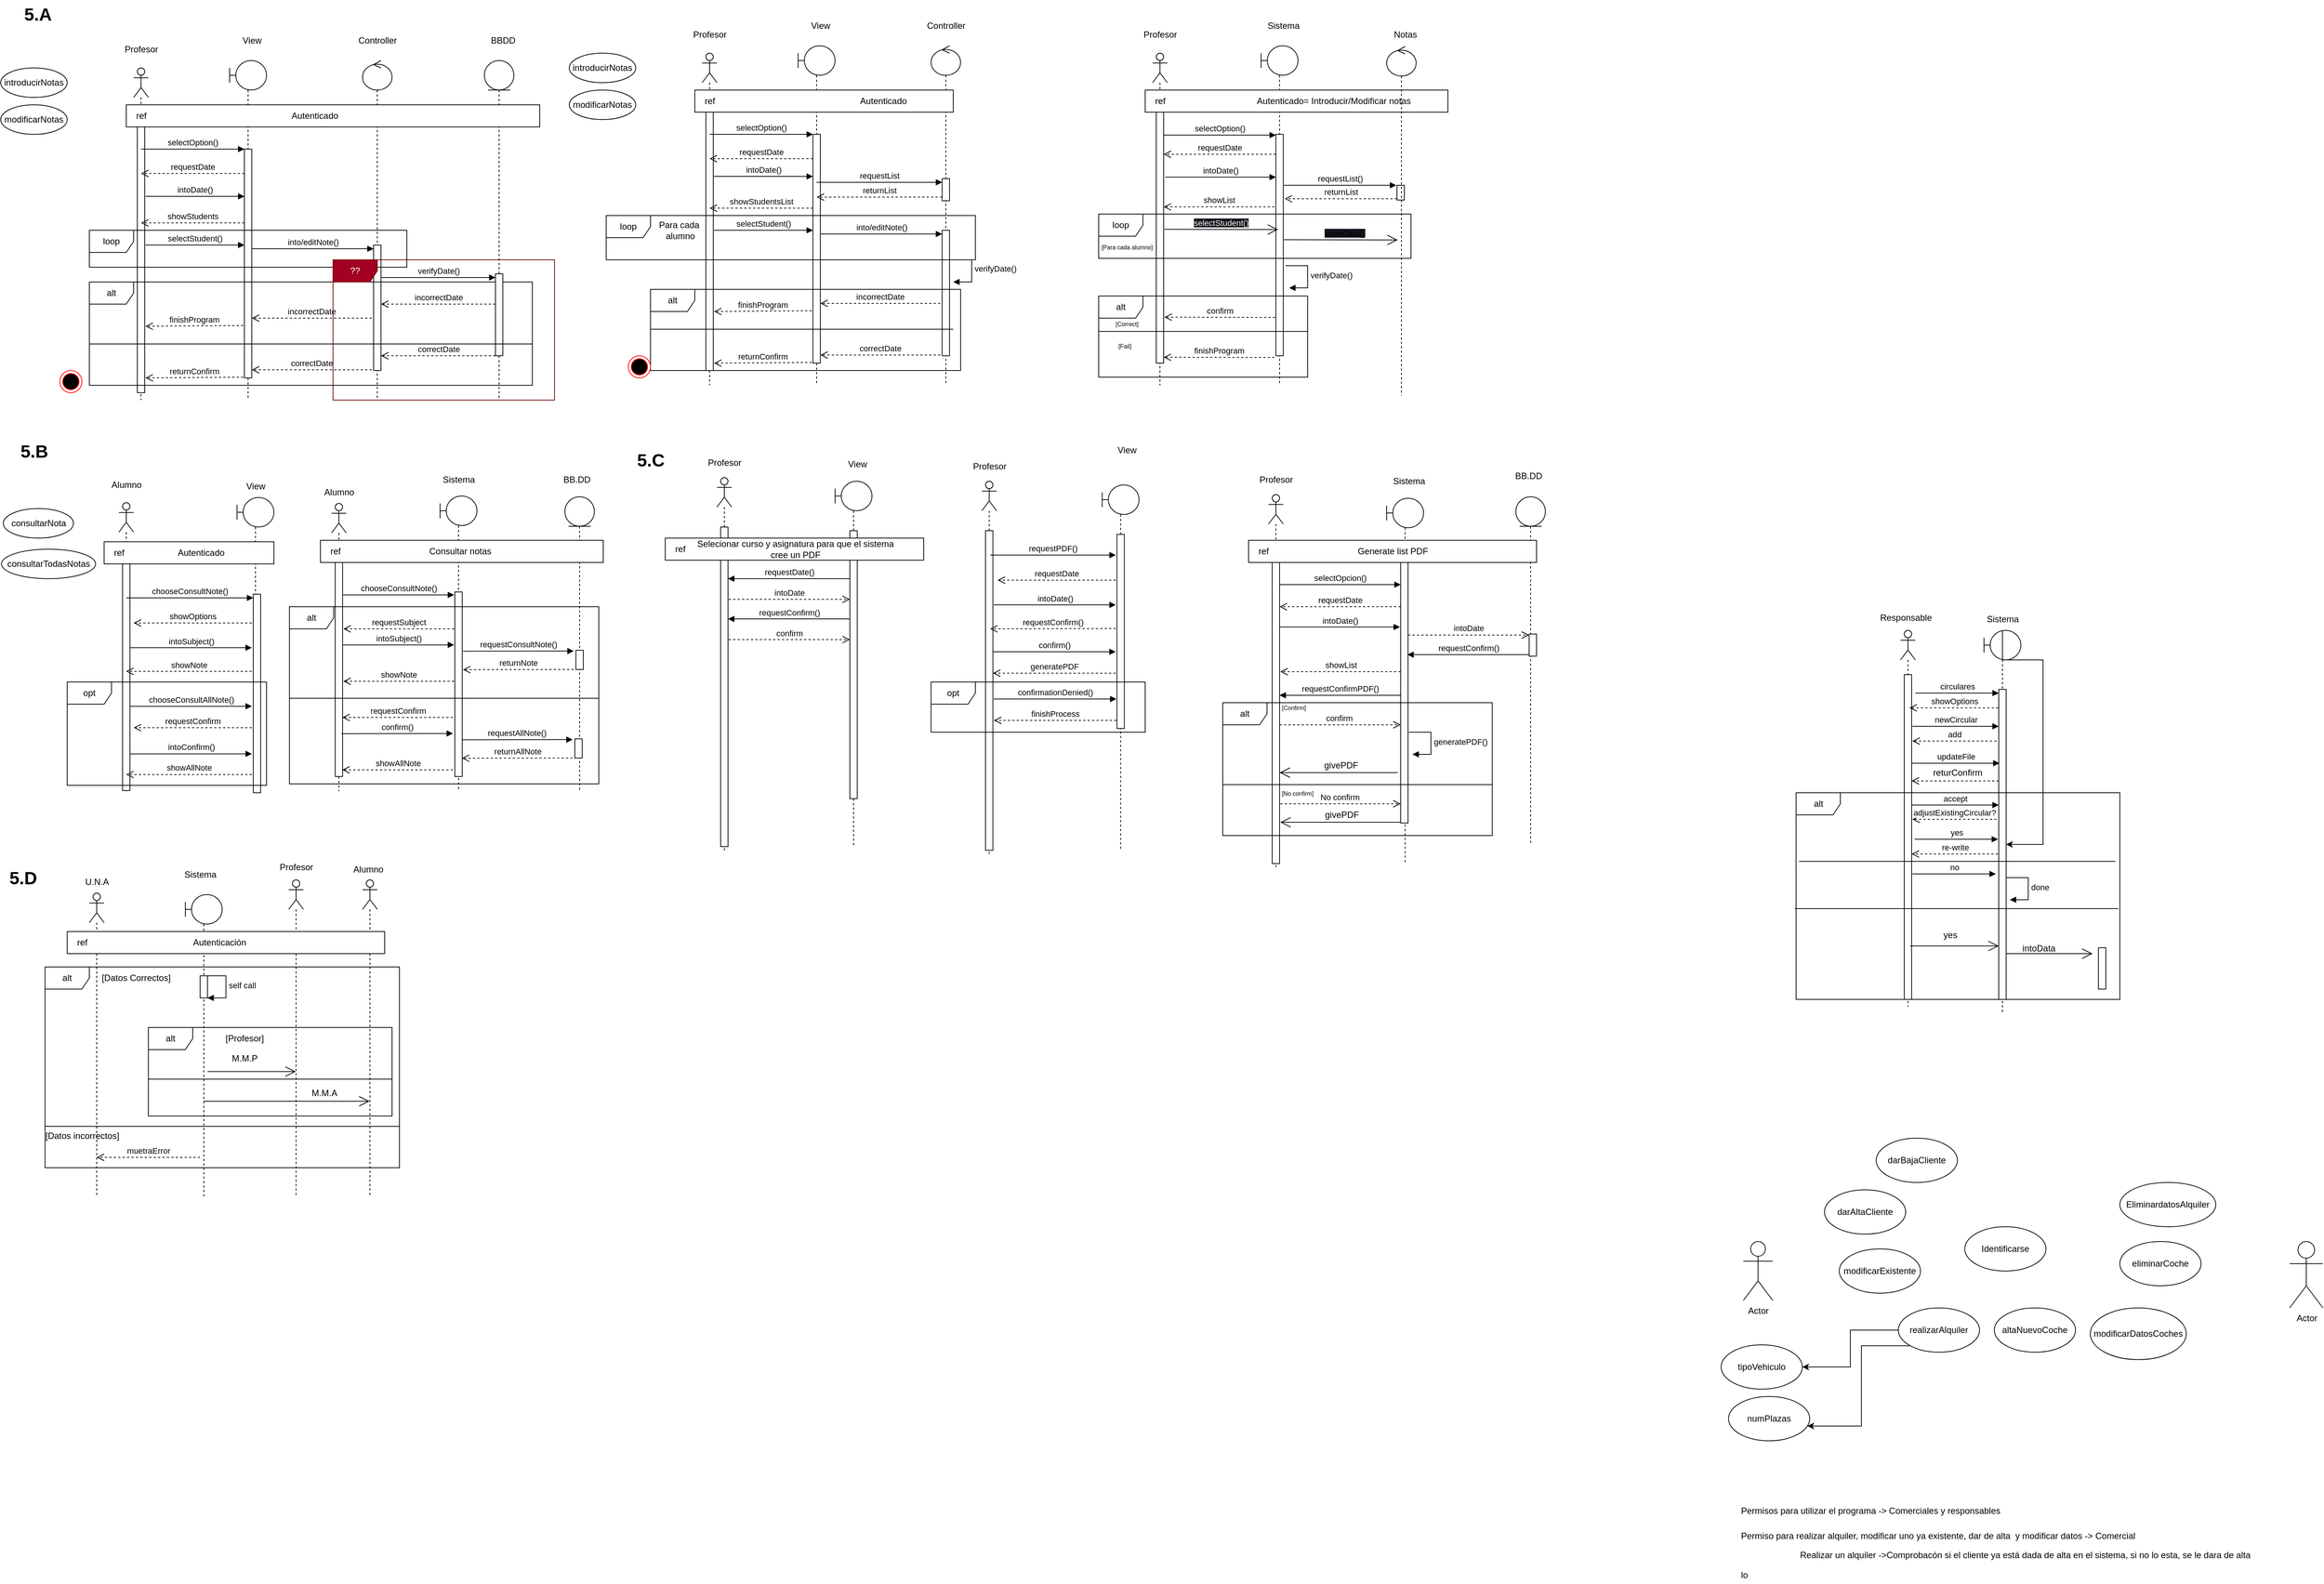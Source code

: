 <mxfile version="24.7.17">
  <diagram name="Página-1" id="LWviyj2gjzVeZQealkDF">
    <mxGraphModel dx="1801" dy="2269" grid="1" gridSize="10" guides="1" tooltips="1" connect="1" arrows="1" fold="1" page="1" pageScale="1" pageWidth="827" pageHeight="1169" math="0" shadow="0">
      <root>
        <mxCell id="0" />
        <mxCell id="1" parent="0" />
        <mxCell id="zjBd8sJCCqoLkVI0zfke-1" value="Actor" style="shape=umlActor;verticalLabelPosition=bottom;verticalAlign=top;html=1;outlineConnect=0;" parent="1" vertex="1">
          <mxGeometry x="1540" y="530" width="40" height="80" as="geometry" />
        </mxCell>
        <mxCell id="zjBd8sJCCqoLkVI0zfke-2" value="Actor" style="shape=umlActor;verticalLabelPosition=bottom;verticalAlign=top;html=1;outlineConnect=0;" parent="1" vertex="1">
          <mxGeometry x="2280" y="530" width="45" height="90" as="geometry" />
        </mxCell>
        <mxCell id="zjBd8sJCCqoLkVI0zfke-3" value="&lt;h1 style=&quot;margin-top: 0px;&quot;&gt;&lt;span style=&quot;background-color: initial; font-size: 12px; font-weight: normal;&quot;&gt;Permisos para utilizar el programa -&amp;gt; Comerciales y responsables&lt;/span&gt;&lt;br&gt;&lt;/h1&gt;&lt;p&gt;Permiso para realizar alquiler, modificar uno ya existente, dar de alta&amp;nbsp; y modificar datos -&amp;gt; Comercial&lt;/p&gt;&lt;p&gt;&lt;span style=&quot;white-space: pre;&quot;&gt;&#x9;&lt;/span&gt;&lt;span style=&quot;white-space: pre;&quot;&gt;&#x9;&lt;/span&gt;&lt;span style=&quot;white-space: pre;&quot;&gt;&#x9;&lt;/span&gt;Realizar un alquiler -&amp;gt;Comprobacón si el cliente ya está dada de alta en el sistema, si no lo esta, se le dara de alta&lt;br&gt;&lt;/p&gt;&lt;p&gt;lo&lt;/p&gt;" style="text;html=1;whiteSpace=wrap;overflow=hidden;rounded=0;" parent="1" vertex="1">
          <mxGeometry x="1535" y="870" width="790" height="120" as="geometry" />
        </mxCell>
        <mxCell id="zjBd8sJCCqoLkVI0zfke-15" value="" style="edgeStyle=orthogonalEdgeStyle;rounded=0;orthogonalLoop=1;jettySize=auto;html=1;" parent="1" source="zjBd8sJCCqoLkVI0zfke-4" target="zjBd8sJCCqoLkVI0zfke-14" edge="1">
          <mxGeometry relative="1" as="geometry" />
        </mxCell>
        <mxCell id="zjBd8sJCCqoLkVI0zfke-17" value="" style="edgeStyle=orthogonalEdgeStyle;rounded=0;orthogonalLoop=1;jettySize=auto;html=1;exitX=0;exitY=1;exitDx=0;exitDy=0;" parent="1" source="zjBd8sJCCqoLkVI0zfke-4" target="zjBd8sJCCqoLkVI0zfke-16" edge="1">
          <mxGeometry relative="1" as="geometry">
            <Array as="points">
              <mxPoint x="1700" y="671" />
              <mxPoint x="1700" y="780" />
            </Array>
          </mxGeometry>
        </mxCell>
        <mxCell id="zjBd8sJCCqoLkVI0zfke-4" value="realizarAlquiler" style="ellipse;whiteSpace=wrap;html=1;" parent="1" vertex="1">
          <mxGeometry x="1750" y="620" width="110" height="60" as="geometry" />
        </mxCell>
        <mxCell id="zjBd8sJCCqoLkVI0zfke-5" value="modificarExistente" style="ellipse;whiteSpace=wrap;html=1;" parent="1" vertex="1">
          <mxGeometry x="1670" y="540" width="110" height="60" as="geometry" />
        </mxCell>
        <mxCell id="zjBd8sJCCqoLkVI0zfke-6" value="darAltaCliente" style="ellipse;whiteSpace=wrap;html=1;" parent="1" vertex="1">
          <mxGeometry x="1650" y="460" width="110" height="60" as="geometry" />
        </mxCell>
        <mxCell id="zjBd8sJCCqoLkVI0zfke-7" value="darBajaCliente" style="ellipse;whiteSpace=wrap;html=1;" parent="1" vertex="1">
          <mxGeometry x="1720" y="390" width="110" height="60" as="geometry" />
        </mxCell>
        <mxCell id="zjBd8sJCCqoLkVI0zfke-8" value="altaNuevoCoche" style="ellipse;whiteSpace=wrap;html=1;" parent="1" vertex="1">
          <mxGeometry x="1880" y="620" width="110" height="60" as="geometry" />
        </mxCell>
        <mxCell id="zjBd8sJCCqoLkVI0zfke-9" value="modificarDatosCoches" style="ellipse;whiteSpace=wrap;html=1;" parent="1" vertex="1">
          <mxGeometry x="2010" y="620" width="130" height="70" as="geometry" />
        </mxCell>
        <mxCell id="zjBd8sJCCqoLkVI0zfke-10" value="eliminarCoche" style="ellipse;whiteSpace=wrap;html=1;" parent="1" vertex="1">
          <mxGeometry x="2050" y="530" width="110" height="60" as="geometry" />
        </mxCell>
        <mxCell id="zjBd8sJCCqoLkVI0zfke-11" value="EliminardatosAlquiler" style="ellipse;whiteSpace=wrap;html=1;" parent="1" vertex="1">
          <mxGeometry x="2050" y="450" width="130" height="60" as="geometry" />
        </mxCell>
        <mxCell id="zjBd8sJCCqoLkVI0zfke-13" value="Identificarse" style="ellipse;whiteSpace=wrap;html=1;" parent="1" vertex="1">
          <mxGeometry x="1840" y="510" width="110" height="60" as="geometry" />
        </mxCell>
        <mxCell id="zjBd8sJCCqoLkVI0zfke-14" value="tipoVehiculo" style="ellipse;whiteSpace=wrap;html=1;" parent="1" vertex="1">
          <mxGeometry x="1510" y="670" width="110" height="60" as="geometry" />
        </mxCell>
        <mxCell id="zjBd8sJCCqoLkVI0zfke-16" value="numPlazas" style="ellipse;whiteSpace=wrap;html=1;" parent="1" vertex="1">
          <mxGeometry x="1520" y="740" width="110" height="60" as="geometry" />
        </mxCell>
        <mxCell id="fuGibb5URoCFJw2CDwZ9-1" value="" style="shape=umlLifeline;perimeter=lifelinePerimeter;whiteSpace=wrap;html=1;container=1;dropTarget=0;collapsible=0;recursiveResize=0;outlineConnect=0;portConstraint=eastwest;newEdgeStyle={&quot;curved&quot;:0,&quot;rounded&quot;:0};participant=umlActor;" parent="1" vertex="1">
          <mxGeometry x="1753" y="-298" width="20" height="510" as="geometry" />
        </mxCell>
        <mxCell id="fuGibb5URoCFJw2CDwZ9-5" value="" style="html=1;points=[[0,0,0,0,5],[0,1,0,0,-5],[1,0,0,0,5],[1,1,0,0,-5]];perimeter=orthogonalPerimeter;outlineConnect=0;targetShapes=umlLifeline;portConstraint=eastwest;newEdgeStyle={&quot;curved&quot;:0,&quot;rounded&quot;:0};" parent="fuGibb5URoCFJw2CDwZ9-1" vertex="1">
          <mxGeometry x="5" y="60" width="10" height="440" as="geometry" />
        </mxCell>
        <mxCell id="fuGibb5URoCFJw2CDwZ9-3" value="" style="shape=umlLifeline;perimeter=lifelinePerimeter;whiteSpace=wrap;html=1;container=1;dropTarget=0;collapsible=0;recursiveResize=0;outlineConnect=0;portConstraint=eastwest;newEdgeStyle={&quot;curved&quot;:0,&quot;rounded&quot;:0};participant=umlBoundary;" parent="1" vertex="1">
          <mxGeometry x="1866" y="-298" width="50" height="520" as="geometry" />
        </mxCell>
        <mxCell id="Pq5-jYoV0b53CQVfEKLv-2" value="" style="html=1;points=[[0,0,0,0,5],[0,1,0,0,-5],[1,0,0,0,5],[1,1,0,0,-5]];perimeter=orthogonalPerimeter;outlineConnect=0;targetShapes=umlLifeline;portConstraint=eastwest;newEdgeStyle={&quot;curved&quot;:0,&quot;rounded&quot;:0};" parent="fuGibb5URoCFJw2CDwZ9-3" vertex="1">
          <mxGeometry x="20" y="80" width="10" height="420" as="geometry" />
        </mxCell>
        <mxCell id="0UwYf2tSYmgP1uJjq3RC-6" value="" style="edgeStyle=orthogonalEdgeStyle;rounded=0;orthogonalLoop=1;jettySize=auto;html=1;" parent="1" source="fuGibb5URoCFJw2CDwZ9-17" target="Pq5-jYoV0b53CQVfEKLv-2" edge="1">
          <mxGeometry relative="1" as="geometry" />
        </mxCell>
        <mxCell id="fuGibb5URoCFJw2CDwZ9-17" value="Sistema" style="text;html=1;align=center;verticalAlign=middle;resizable=0;points=[];autosize=1;strokeColor=none;fillColor=none;" parent="1" vertex="1">
          <mxGeometry x="1856" y="-328" width="70" height="30" as="geometry" />
        </mxCell>
        <mxCell id="Pq5-jYoV0b53CQVfEKLv-1" value="Responsable" style="text;html=1;align=center;verticalAlign=middle;resizable=0;points=[];autosize=1;strokeColor=none;fillColor=none;" parent="1" vertex="1">
          <mxGeometry x="1715" y="-330" width="90" height="30" as="geometry" />
        </mxCell>
        <mxCell id="Pq5-jYoV0b53CQVfEKLv-3" value="circulares" style="html=1;verticalAlign=bottom;endArrow=block;curved=0;rounded=0;entryX=0;entryY=0;entryDx=0;entryDy=5;" parent="1" target="Pq5-jYoV0b53CQVfEKLv-2" edge="1">
          <mxGeometry relative="1" as="geometry">
            <mxPoint x="1773" y="-213" as="sourcePoint" />
          </mxGeometry>
        </mxCell>
        <mxCell id="Pq5-jYoV0b53CQVfEKLv-4" value="showOptions" style="html=1;verticalAlign=bottom;endArrow=open;dashed=1;endSize=8;curved=0;rounded=0;" parent="1" edge="1">
          <mxGeometry x="-0.003" relative="1" as="geometry">
            <mxPoint x="1765" y="-193" as="targetPoint" />
            <mxPoint x="1885.5" y="-193" as="sourcePoint" />
            <mxPoint as="offset" />
          </mxGeometry>
        </mxCell>
        <mxCell id="Pq5-jYoV0b53CQVfEKLv-5" value="newCircular" style="html=1;verticalAlign=bottom;endArrow=block;curved=0;rounded=0;" parent="1" target="Pq5-jYoV0b53CQVfEKLv-2" edge="1">
          <mxGeometry relative="1" as="geometry">
            <mxPoint x="1769" y="-168" as="sourcePoint" />
            <mxPoint x="1882" y="-168" as="targetPoint" />
          </mxGeometry>
        </mxCell>
        <mxCell id="Pq5-jYoV0b53CQVfEKLv-6" value="add" style="html=1;verticalAlign=bottom;endArrow=open;dashed=1;endSize=8;curved=0;rounded=0;" parent="1" edge="1">
          <mxGeometry x="-0.003" relative="1" as="geometry">
            <mxPoint x="1769" y="-148" as="targetPoint" />
            <mxPoint x="1883" y="-148" as="sourcePoint" />
            <mxPoint as="offset" />
          </mxGeometry>
        </mxCell>
        <mxCell id="Pq5-jYoV0b53CQVfEKLv-8" value="updateFile" style="html=1;verticalAlign=bottom;endArrow=block;curved=0;rounded=0;entryX=0;entryY=0;entryDx=0;entryDy=5;" parent="1" edge="1">
          <mxGeometry relative="1" as="geometry">
            <mxPoint x="1768.308" y="-118" as="sourcePoint" />
            <mxPoint x="1887" y="-118" as="targetPoint" />
          </mxGeometry>
        </mxCell>
        <mxCell id="Pq5-jYoV0b53CQVfEKLv-9" value="" style="html=1;verticalAlign=bottom;endArrow=open;dashed=1;endSize=8;curved=0;rounded=0;" parent="1" source="Pq5-jYoV0b53CQVfEKLv-2" edge="1">
          <mxGeometry relative="1" as="geometry">
            <mxPoint x="1768" y="-94" as="targetPoint" />
            <mxPoint x="1879" y="-94" as="sourcePoint" />
          </mxGeometry>
        </mxCell>
        <mxCell id="Pq5-jYoV0b53CQVfEKLv-10" value="returConfirm" style="text;html=1;align=center;verticalAlign=middle;resizable=0;points=[];autosize=1;strokeColor=none;fillColor=none;" parent="1" vertex="1">
          <mxGeometry x="1785" y="-120" width="90" height="30" as="geometry" />
        </mxCell>
        <mxCell id="Pq5-jYoV0b53CQVfEKLv-11" value="alt" style="shape=umlFrame;whiteSpace=wrap;html=1;pointerEvents=0;" parent="1" vertex="1">
          <mxGeometry x="1611.5" y="-78" width="438.5" height="280" as="geometry" />
        </mxCell>
        <mxCell id="Pq5-jYoV0b53CQVfEKLv-38" value="accept" style="html=1;verticalAlign=bottom;endArrow=block;curved=0;rounded=0;" parent="1" target="Pq5-jYoV0b53CQVfEKLv-2" edge="1">
          <mxGeometry relative="1" as="geometry">
            <mxPoint x="1768" y="-61.34" as="sourcePoint" />
            <mxPoint x="1874" y="-61.34" as="targetPoint" />
          </mxGeometry>
        </mxCell>
        <mxCell id="Pq5-jYoV0b53CQVfEKLv-40" value="adjustExistingCircular?" style="html=1;verticalAlign=bottom;endArrow=open;dashed=1;endSize=8;curved=0;rounded=0;" parent="1" edge="1">
          <mxGeometry x="-0.003" relative="1" as="geometry">
            <mxPoint x="1769" y="-42" as="targetPoint" />
            <mxPoint x="1883" y="-42" as="sourcePoint" />
            <mxPoint as="offset" />
          </mxGeometry>
        </mxCell>
        <mxCell id="Pq5-jYoV0b53CQVfEKLv-41" value="yes" style="html=1;verticalAlign=bottom;endArrow=block;curved=0;rounded=0;entryX=0;entryY=0;entryDx=0;entryDy=5;" parent="1" edge="1">
          <mxGeometry relative="1" as="geometry">
            <mxPoint x="1772" y="-15" as="sourcePoint" />
            <mxPoint x="1885" y="-15" as="targetPoint" />
          </mxGeometry>
        </mxCell>
        <mxCell id="Pq5-jYoV0b53CQVfEKLv-42" value="re-write" style="html=1;verticalAlign=bottom;endArrow=open;dashed=1;endSize=8;curved=0;rounded=0;exitX=0;exitY=1;exitDx=0;exitDy=-5;" parent="1" target="fuGibb5URoCFJw2CDwZ9-5" edge="1">
          <mxGeometry x="-0.003" relative="1" as="geometry">
            <mxPoint x="1779" y="5" as="targetPoint" />
            <mxPoint x="1885" y="5" as="sourcePoint" />
            <mxPoint as="offset" />
          </mxGeometry>
        </mxCell>
        <mxCell id="Pq5-jYoV0b53CQVfEKLv-43" value="no" style="html=1;verticalAlign=bottom;endArrow=block;curved=0;rounded=0;entryX=0;entryY=0;entryDx=0;entryDy=5;" parent="1" edge="1">
          <mxGeometry relative="1" as="geometry">
            <mxPoint x="1769" y="32" as="sourcePoint" />
            <mxPoint x="1882" y="32" as="targetPoint" />
          </mxGeometry>
        </mxCell>
        <mxCell id="Pq5-jYoV0b53CQVfEKLv-46" value="done" style="html=1;align=left;spacingLeft=2;endArrow=block;rounded=0;edgeStyle=orthogonalEdgeStyle;curved=0;rounded=0;" parent="1" edge="1">
          <mxGeometry relative="1" as="geometry">
            <mxPoint x="1895.97" y="37" as="sourcePoint" />
            <Array as="points">
              <mxPoint x="1925.97" y="67" />
            </Array>
            <mxPoint x="1900.97" y="67" as="targetPoint" />
          </mxGeometry>
        </mxCell>
        <mxCell id="Pq5-jYoV0b53CQVfEKLv-50" value="" style="line;strokeWidth=1;fillColor=none;align=left;verticalAlign=middle;spacingTop=-1;spacingLeft=3;spacingRight=3;rotatable=0;labelPosition=right;points=[];portConstraint=eastwest;strokeColor=inherit;" parent="1" vertex="1">
          <mxGeometry x="1615.5" y="11" width="428.5" height="8" as="geometry" />
        </mxCell>
        <mxCell id="Pq5-jYoV0b53CQVfEKLv-52" value="" style="endArrow=open;endFill=1;endSize=12;html=1;rounded=0;" parent="1" edge="1">
          <mxGeometry width="160" relative="1" as="geometry">
            <mxPoint x="1766" y="129.66" as="sourcePoint" />
            <mxPoint x="1886" y="129.66" as="targetPoint" />
          </mxGeometry>
        </mxCell>
        <mxCell id="Pq5-jYoV0b53CQVfEKLv-53" value="" style="endArrow=open;endFill=1;endSize=12;html=1;rounded=0;" parent="1" edge="1">
          <mxGeometry width="160" relative="1" as="geometry">
            <mxPoint x="1896" y="140" as="sourcePoint" />
            <mxPoint x="2013" y="140" as="targetPoint" />
          </mxGeometry>
        </mxCell>
        <mxCell id="Pq5-jYoV0b53CQVfEKLv-54" value="intoData" style="text;html=1;align=center;verticalAlign=middle;resizable=0;points=[];autosize=1;strokeColor=none;fillColor=none;" parent="1" vertex="1">
          <mxGeometry x="1905" y="118" width="70" height="30" as="geometry" />
        </mxCell>
        <mxCell id="Pq5-jYoV0b53CQVfEKLv-56" value="" style="line;strokeWidth=1;fillColor=none;align=left;verticalAlign=middle;spacingTop=-1;spacingLeft=3;spacingRight=3;rotatable=0;labelPosition=right;points=[];portConstraint=eastwest;strokeColor=inherit;" parent="1" vertex="1">
          <mxGeometry x="1610" y="75" width="438" height="8" as="geometry" />
        </mxCell>
        <mxCell id="Pq5-jYoV0b53CQVfEKLv-57" value="yes" style="text;html=1;align=center;verticalAlign=middle;resizable=0;points=[];autosize=1;strokeColor=none;fillColor=none;" parent="1" vertex="1">
          <mxGeometry x="1800" y="100" width="40" height="30" as="geometry" />
        </mxCell>
        <mxCell id="Pq5-jYoV0b53CQVfEKLv-58" value="" style="html=1;points=[[0,0,0,0,5],[0,1,0,0,-5],[1,0,0,0,5],[1,1,0,0,-5]];perimeter=orthogonalPerimeter;outlineConnect=0;targetShapes=umlLifeline;portConstraint=eastwest;newEdgeStyle={&quot;curved&quot;:0,&quot;rounded&quot;:0};" parent="1" vertex="1">
          <mxGeometry x="2021" y="132" width="10" height="56" as="geometry" />
        </mxCell>
        <mxCell id="0UwYf2tSYmgP1uJjq3RC-1" value="" style="shape=umlLifeline;perimeter=lifelinePerimeter;whiteSpace=wrap;html=1;container=1;dropTarget=0;collapsible=0;recursiveResize=0;outlineConnect=0;portConstraint=eastwest;newEdgeStyle={&quot;curved&quot;:0,&quot;rounded&quot;:0};participant=umlActor;" parent="1" vertex="1">
          <mxGeometry x="130" y="-1080" width="20" height="450" as="geometry" />
        </mxCell>
        <mxCell id="0UwYf2tSYmgP1uJjq3RC-20" value="" style="html=1;points=[[0,0,0,0,5],[0,1,0,0,-5],[1,0,0,0,5],[1,1,0,0,-5]];perimeter=orthogonalPerimeter;outlineConnect=0;targetShapes=umlLifeline;portConstraint=eastwest;newEdgeStyle={&quot;curved&quot;:0,&quot;rounded&quot;:0};" parent="0UwYf2tSYmgP1uJjq3RC-1" vertex="1">
          <mxGeometry x="5" y="80" width="10" height="350" as="geometry" />
        </mxCell>
        <mxCell id="0UwYf2tSYmgP1uJjq3RC-2" value="Profesor" style="text;html=1;align=center;verticalAlign=middle;resizable=0;points=[];autosize=1;strokeColor=none;fillColor=none;" parent="1" vertex="1">
          <mxGeometry x="105" y="-1120" width="70" height="30" as="geometry" />
        </mxCell>
        <mxCell id="0UwYf2tSYmgP1uJjq3RC-3" value="" style="shape=umlLifeline;perimeter=lifelinePerimeter;whiteSpace=wrap;html=1;container=1;dropTarget=0;collapsible=0;recursiveResize=0;outlineConnect=0;portConstraint=eastwest;newEdgeStyle={&quot;curved&quot;:0,&quot;rounded&quot;:0};participant=umlBoundary;" parent="1" vertex="1">
          <mxGeometry x="260" y="-1090" width="50" height="460" as="geometry" />
        </mxCell>
        <mxCell id="0UwYf2tSYmgP1uJjq3RC-17" value="" style="html=1;points=[[0,0,0,0,5],[0,1,0,0,-5],[1,0,0,0,5],[1,1,0,0,-5]];perimeter=orthogonalPerimeter;outlineConnect=0;targetShapes=umlLifeline;portConstraint=eastwest;newEdgeStyle={&quot;curved&quot;:0,&quot;rounded&quot;:0};" parent="0UwYf2tSYmgP1uJjq3RC-3" vertex="1">
          <mxGeometry x="20" y="120" width="10" height="310" as="geometry" />
        </mxCell>
        <mxCell id="0UwYf2tSYmgP1uJjq3RC-19" value="requestDate" style="html=1;verticalAlign=bottom;endArrow=open;dashed=1;endSize=8;curved=0;rounded=0;exitX=0;exitY=1;exitDx=0;exitDy=-5;" parent="0UwYf2tSYmgP1uJjq3RC-3" target="0UwYf2tSYmgP1uJjq3RC-1" edge="1">
          <mxGeometry x="0.001" relative="1" as="geometry">
            <mxPoint x="-50" y="153" as="targetPoint" />
            <mxPoint x="20" y="153" as="sourcePoint" />
            <mxPoint as="offset" />
          </mxGeometry>
        </mxCell>
        <mxCell id="0UwYf2tSYmgP1uJjq3RC-4" value="" style="shape=umlLifeline;perimeter=lifelinePerimeter;whiteSpace=wrap;html=1;container=1;dropTarget=0;collapsible=0;recursiveResize=0;outlineConnect=0;portConstraint=eastwest;newEdgeStyle={&quot;curved&quot;:0,&quot;rounded&quot;:0};participant=umlControl;" parent="1" vertex="1">
          <mxGeometry x="440" y="-1090" width="40" height="460" as="geometry" />
        </mxCell>
        <mxCell id="0UwYf2tSYmgP1uJjq3RC-30" value="" style="html=1;points=[[0,0,0,0,5],[0,1,0,0,-5],[1,0,0,0,5],[1,1,0,0,-5]];perimeter=orthogonalPerimeter;outlineConnect=0;targetShapes=umlLifeline;portConstraint=eastwest;newEdgeStyle={&quot;curved&quot;:0,&quot;rounded&quot;:0};" parent="0UwYf2tSYmgP1uJjq3RC-4" vertex="1">
          <mxGeometry x="15" y="250" width="10" height="170" as="geometry" />
        </mxCell>
        <mxCell id="0UwYf2tSYmgP1uJjq3RC-188" value="" style="html=1;points=[[0,0,0,0,5],[0,1,0,0,-5],[1,0,0,0,5],[1,1,0,0,-5]];perimeter=orthogonalPerimeter;outlineConnect=0;targetShapes=umlLifeline;portConstraint=eastwest;newEdgeStyle={&quot;curved&quot;:0,&quot;rounded&quot;:0};" parent="0UwYf2tSYmgP1uJjq3RC-4" vertex="1">
          <mxGeometry x="15" y="180" width="10" height="30" as="geometry" />
        </mxCell>
        <mxCell id="0UwYf2tSYmgP1uJjq3RC-7" value="View" style="text;html=1;align=center;verticalAlign=middle;resizable=0;points=[];autosize=1;strokeColor=none;fillColor=none;" parent="1" vertex="1">
          <mxGeometry x="265" y="-1132" width="50" height="30" as="geometry" />
        </mxCell>
        <mxCell id="0UwYf2tSYmgP1uJjq3RC-8" value="Controller" style="text;html=1;align=center;verticalAlign=middle;resizable=0;points=[];autosize=1;strokeColor=none;fillColor=none;" parent="1" vertex="1">
          <mxGeometry x="420" y="-1132" width="80" height="30" as="geometry" />
        </mxCell>
        <mxCell id="0UwYf2tSYmgP1uJjq3RC-11" value="" style="rounded=0;whiteSpace=wrap;html=1;" parent="1" vertex="1">
          <mxGeometry x="120" y="-1030" width="350" height="30" as="geometry" />
        </mxCell>
        <mxCell id="0UwYf2tSYmgP1uJjq3RC-12" value="ref" style="text;html=1;align=center;verticalAlign=middle;resizable=0;points=[];autosize=1;strokeColor=none;fillColor=none;" parent="1" vertex="1">
          <mxGeometry x="120" y="-1030" width="40" height="30" as="geometry" />
        </mxCell>
        <mxCell id="0UwYf2tSYmgP1uJjq3RC-13" value="Autenticado" style="text;html=1;align=center;verticalAlign=middle;resizable=0;points=[];autosize=1;strokeColor=none;fillColor=none;" parent="1" vertex="1">
          <mxGeometry x="330" y="-1030" width="90" height="30" as="geometry" />
        </mxCell>
        <mxCell id="0UwYf2tSYmgP1uJjq3RC-15" value="introducirNotas" style="ellipse;whiteSpace=wrap;html=1;" parent="1" vertex="1">
          <mxGeometry x="-50" y="-1080" width="90" height="40" as="geometry" />
        </mxCell>
        <mxCell id="0UwYf2tSYmgP1uJjq3RC-16" value="modificarNotas" style="ellipse;whiteSpace=wrap;html=1;" parent="1" vertex="1">
          <mxGeometry x="-50" y="-1030" width="90" height="40" as="geometry" />
        </mxCell>
        <mxCell id="0UwYf2tSYmgP1uJjq3RC-18" value="selectOption()" style="html=1;verticalAlign=bottom;endArrow=block;curved=0;rounded=0;" parent="1" target="0UwYf2tSYmgP1uJjq3RC-17" edge="1">
          <mxGeometry relative="1" as="geometry">
            <mxPoint x="140" y="-970" as="sourcePoint" />
            <mxPoint x="250" y="-970" as="targetPoint" />
            <mxPoint as="offset" />
          </mxGeometry>
        </mxCell>
        <mxCell id="0UwYf2tSYmgP1uJjq3RC-22" value="intoDate()" style="html=1;verticalAlign=bottom;endArrow=block;curved=0;rounded=0;" parent="1" edge="1">
          <mxGeometry relative="1" as="geometry">
            <mxPoint x="146" y="-913" as="sourcePoint" />
            <mxPoint x="280" y="-913" as="targetPoint" />
          </mxGeometry>
        </mxCell>
        <mxCell id="0UwYf2tSYmgP1uJjq3RC-23" value="showStudentsList" style="html=1;verticalAlign=bottom;endArrow=open;dashed=1;endSize=8;curved=0;rounded=0;exitX=0;exitY=1;exitDx=0;exitDy=-5;" parent="1" target="0UwYf2tSYmgP1uJjq3RC-1" edge="1">
          <mxGeometry x="0.001" relative="1" as="geometry">
            <mxPoint x="210" y="-870" as="targetPoint" />
            <mxPoint x="280" y="-870" as="sourcePoint" />
            <mxPoint as="offset" />
          </mxGeometry>
        </mxCell>
        <mxCell id="0UwYf2tSYmgP1uJjq3RC-25" value="selectStudent()" style="html=1;verticalAlign=bottom;endArrow=block;curved=0;rounded=0;" parent="1" target="0UwYf2tSYmgP1uJjq3RC-17" edge="1">
          <mxGeometry relative="1" as="geometry">
            <mxPoint x="146" y="-840" as="sourcePoint" />
            <mxPoint x="216" y="-840" as="targetPoint" />
          </mxGeometry>
        </mxCell>
        <mxCell id="0UwYf2tSYmgP1uJjq3RC-31" value="into/editNote()" style="html=1;verticalAlign=bottom;endArrow=block;curved=0;rounded=0;entryX=0;entryY=0;entryDx=0;entryDy=5;" parent="1" source="0UwYf2tSYmgP1uJjq3RC-17" target="0UwYf2tSYmgP1uJjq3RC-30" edge="1">
          <mxGeometry relative="1" as="geometry">
            <mxPoint x="380" y="-835" as="sourcePoint" />
          </mxGeometry>
        </mxCell>
        <mxCell id="0UwYf2tSYmgP1uJjq3RC-33" value="loop" style="shape=umlFrame;whiteSpace=wrap;html=1;pointerEvents=0;" parent="1" vertex="1">
          <mxGeometry y="-860" width="500" height="60" as="geometry" />
        </mxCell>
        <mxCell id="0UwYf2tSYmgP1uJjq3RC-37" value="alt" style="shape=umlFrame;whiteSpace=wrap;html=1;pointerEvents=0;" parent="1" vertex="1">
          <mxGeometry x="60" y="-760" width="420" height="110" as="geometry" />
        </mxCell>
        <mxCell id="0UwYf2tSYmgP1uJjq3RC-38" value="" style="line;strokeWidth=1;fillColor=none;align=left;verticalAlign=middle;spacingTop=-1;spacingLeft=3;spacingRight=3;rotatable=0;labelPosition=right;points=[];portConstraint=eastwest;strokeColor=inherit;" parent="1" vertex="1">
          <mxGeometry x="60" y="-710" width="410" height="8" as="geometry" />
        </mxCell>
        <mxCell id="0UwYf2tSYmgP1uJjq3RC-45" value="incorrectDate" style="html=1;verticalAlign=bottom;endArrow=open;dashed=1;endSize=8;curved=0;rounded=0;exitX=0;exitY=1;exitDx=0;exitDy=-5;" parent="1" target="0UwYf2tSYmgP1uJjq3RC-17" edge="1">
          <mxGeometry relative="1" as="geometry">
            <mxPoint x="297.5" y="-741" as="targetPoint" />
            <mxPoint x="452.5" y="-741" as="sourcePoint" />
          </mxGeometry>
        </mxCell>
        <mxCell id="0UwYf2tSYmgP1uJjq3RC-46" value="finishProgram" style="html=1;verticalAlign=bottom;endArrow=open;dashed=1;endSize=8;curved=0;rounded=0;exitX=0;exitY=1;exitDx=0;exitDy=-5;" parent="1" edge="1">
          <mxGeometry relative="1" as="geometry">
            <mxPoint x="146" y="-730" as="targetPoint" />
            <mxPoint x="278.5" y="-731" as="sourcePoint" />
          </mxGeometry>
        </mxCell>
        <mxCell id="0UwYf2tSYmgP1uJjq3RC-48" value="correctDate" style="html=1;verticalAlign=bottom;endArrow=open;dashed=1;endSize=8;curved=0;rounded=0;exitX=0;exitY=1;exitDx=0;exitDy=-5;" parent="1" edge="1">
          <mxGeometry relative="1" as="geometry">
            <mxPoint x="290" y="-671" as="targetPoint" />
            <mxPoint x="452.5" y="-671" as="sourcePoint" />
          </mxGeometry>
        </mxCell>
        <mxCell id="0UwYf2tSYmgP1uJjq3RC-49" value="returnConfirm" style="html=1;verticalAlign=bottom;endArrow=open;dashed=1;endSize=8;curved=0;rounded=0;exitX=0;exitY=1;exitDx=0;exitDy=-5;" parent="1" edge="1">
          <mxGeometry relative="1" as="geometry">
            <mxPoint x="146" y="-660" as="targetPoint" />
            <mxPoint x="278.5" y="-661" as="sourcePoint" />
          </mxGeometry>
        </mxCell>
        <mxCell id="0UwYf2tSYmgP1uJjq3RC-50" value="" style="ellipse;html=1;shape=endState;fillColor=#000000;strokeColor=#ff0000;" parent="1" vertex="1">
          <mxGeometry x="30" y="-670" width="30" height="30" as="geometry" />
        </mxCell>
        <mxCell id="0UwYf2tSYmgP1uJjq3RC-51" value="" style="shape=umlLifeline;perimeter=lifelinePerimeter;whiteSpace=wrap;html=1;container=1;dropTarget=0;collapsible=0;recursiveResize=0;outlineConnect=0;portConstraint=eastwest;newEdgeStyle={&quot;curved&quot;:0,&quot;rounded&quot;:0};participant=umlActor;" parent="1" vertex="1">
          <mxGeometry x="-640" y="-1060" width="20" height="450" as="geometry" />
        </mxCell>
        <mxCell id="0UwYf2tSYmgP1uJjq3RC-52" value="" style="html=1;points=[[0,0,0,0,5],[0,1,0,0,-5],[1,0,0,0,5],[1,1,0,0,-5]];perimeter=orthogonalPerimeter;outlineConnect=0;targetShapes=umlLifeline;portConstraint=eastwest;newEdgeStyle={&quot;curved&quot;:0,&quot;rounded&quot;:0};" parent="0UwYf2tSYmgP1uJjq3RC-51" vertex="1">
          <mxGeometry x="5" y="80" width="10" height="360" as="geometry" />
        </mxCell>
        <mxCell id="0UwYf2tSYmgP1uJjq3RC-53" value="Profesor" style="text;html=1;align=center;verticalAlign=middle;resizable=0;points=[];autosize=1;strokeColor=none;fillColor=none;" parent="1" vertex="1">
          <mxGeometry x="-665" y="-1100" width="70" height="30" as="geometry" />
        </mxCell>
        <mxCell id="0UwYf2tSYmgP1uJjq3RC-54" value="" style="shape=umlLifeline;perimeter=lifelinePerimeter;whiteSpace=wrap;html=1;container=1;dropTarget=0;collapsible=0;recursiveResize=0;outlineConnect=0;portConstraint=eastwest;newEdgeStyle={&quot;curved&quot;:0,&quot;rounded&quot;:0};participant=umlBoundary;" parent="1" vertex="1">
          <mxGeometry x="-510" y="-1070" width="50" height="460" as="geometry" />
        </mxCell>
        <mxCell id="0UwYf2tSYmgP1uJjq3RC-55" value="" style="html=1;points=[[0,0,0,0,5],[0,1,0,0,-5],[1,0,0,0,5],[1,1,0,0,-5]];perimeter=orthogonalPerimeter;outlineConnect=0;targetShapes=umlLifeline;portConstraint=eastwest;newEdgeStyle={&quot;curved&quot;:0,&quot;rounded&quot;:0};" parent="0UwYf2tSYmgP1uJjq3RC-54" vertex="1">
          <mxGeometry x="20" y="120" width="10" height="310" as="geometry" />
        </mxCell>
        <mxCell id="0UwYf2tSYmgP1uJjq3RC-56" value="requestDate" style="html=1;verticalAlign=bottom;endArrow=open;dashed=1;endSize=8;curved=0;rounded=0;exitX=0;exitY=1;exitDx=0;exitDy=-5;" parent="0UwYf2tSYmgP1uJjq3RC-54" target="0UwYf2tSYmgP1uJjq3RC-51" edge="1">
          <mxGeometry x="0.001" relative="1" as="geometry">
            <mxPoint x="-50" y="153" as="targetPoint" />
            <mxPoint x="20" y="153" as="sourcePoint" />
            <mxPoint as="offset" />
          </mxGeometry>
        </mxCell>
        <mxCell id="0UwYf2tSYmgP1uJjq3RC-57" value="" style="shape=umlLifeline;perimeter=lifelinePerimeter;whiteSpace=wrap;html=1;container=1;dropTarget=0;collapsible=0;recursiveResize=0;outlineConnect=0;portConstraint=eastwest;newEdgeStyle={&quot;curved&quot;:0,&quot;rounded&quot;:0};participant=umlControl;" parent="1" vertex="1">
          <mxGeometry x="-330" y="-1070" width="40" height="460" as="geometry" />
        </mxCell>
        <mxCell id="0UwYf2tSYmgP1uJjq3RC-58" value="" style="html=1;points=[[0,0,0,0,5],[0,1,0,0,-5],[1,0,0,0,5],[1,1,0,0,-5]];perimeter=orthogonalPerimeter;outlineConnect=0;targetShapes=umlLifeline;portConstraint=eastwest;newEdgeStyle={&quot;curved&quot;:0,&quot;rounded&quot;:0};" parent="0UwYf2tSYmgP1uJjq3RC-57" vertex="1">
          <mxGeometry x="15" y="250" width="10" height="170" as="geometry" />
        </mxCell>
        <mxCell id="0UwYf2tSYmgP1uJjq3RC-59" value="" style="shape=umlLifeline;perimeter=lifelinePerimeter;whiteSpace=wrap;html=1;container=1;dropTarget=0;collapsible=0;recursiveResize=0;outlineConnect=0;portConstraint=eastwest;newEdgeStyle={&quot;curved&quot;:0,&quot;rounded&quot;:0};participant=umlEntity;" parent="1" vertex="1">
          <mxGeometry x="-165" y="-1070" width="40" height="460" as="geometry" />
        </mxCell>
        <mxCell id="0UwYf2tSYmgP1uJjq3RC-60" value="View" style="text;html=1;align=center;verticalAlign=middle;resizable=0;points=[];autosize=1;strokeColor=none;fillColor=none;" parent="1" vertex="1">
          <mxGeometry x="-505" y="-1112" width="50" height="30" as="geometry" />
        </mxCell>
        <mxCell id="0UwYf2tSYmgP1uJjq3RC-61" value="Controller" style="text;html=1;align=center;verticalAlign=middle;resizable=0;points=[];autosize=1;strokeColor=none;fillColor=none;" parent="1" vertex="1">
          <mxGeometry x="-350" y="-1112" width="80" height="30" as="geometry" />
        </mxCell>
        <mxCell id="0UwYf2tSYmgP1uJjq3RC-62" value="BBDD" style="text;html=1;align=center;verticalAlign=middle;resizable=0;points=[];autosize=1;strokeColor=none;fillColor=none;" parent="1" vertex="1">
          <mxGeometry x="-170" y="-1112" width="60" height="30" as="geometry" />
        </mxCell>
        <mxCell id="0UwYf2tSYmgP1uJjq3RC-66" value="introducirNotas" style="ellipse;whiteSpace=wrap;html=1;" parent="1" vertex="1">
          <mxGeometry x="-820" y="-1060" width="90" height="40" as="geometry" />
        </mxCell>
        <mxCell id="0UwYf2tSYmgP1uJjq3RC-67" value="modificarNotas" style="ellipse;whiteSpace=wrap;html=1;" parent="1" vertex="1">
          <mxGeometry x="-820" y="-1010" width="90" height="40" as="geometry" />
        </mxCell>
        <mxCell id="0UwYf2tSYmgP1uJjq3RC-68" value="selectOption()" style="html=1;verticalAlign=bottom;endArrow=block;curved=0;rounded=0;" parent="1" target="0UwYf2tSYmgP1uJjq3RC-55" edge="1">
          <mxGeometry relative="1" as="geometry">
            <mxPoint x="-630" y="-950" as="sourcePoint" />
            <mxPoint x="-520" y="-950" as="targetPoint" />
          </mxGeometry>
        </mxCell>
        <mxCell id="0UwYf2tSYmgP1uJjq3RC-69" value="intoDate()" style="html=1;verticalAlign=bottom;endArrow=block;curved=0;rounded=0;" parent="1" edge="1">
          <mxGeometry relative="1" as="geometry">
            <mxPoint x="-624" y="-886" as="sourcePoint" />
            <mxPoint x="-490" y="-886" as="targetPoint" />
          </mxGeometry>
        </mxCell>
        <mxCell id="0UwYf2tSYmgP1uJjq3RC-70" value="showStudents" style="html=1;verticalAlign=bottom;endArrow=open;dashed=1;endSize=8;curved=0;rounded=0;exitX=0;exitY=1;exitDx=0;exitDy=-5;" parent="1" target="0UwYf2tSYmgP1uJjq3RC-51" edge="1">
          <mxGeometry x="0.001" relative="1" as="geometry">
            <mxPoint x="-560" y="-850" as="targetPoint" />
            <mxPoint x="-490" y="-850" as="sourcePoint" />
            <mxPoint as="offset" />
          </mxGeometry>
        </mxCell>
        <mxCell id="0UwYf2tSYmgP1uJjq3RC-71" value="selectStudent()" style="html=1;verticalAlign=bottom;endArrow=block;curved=0;rounded=0;" parent="1" target="0UwYf2tSYmgP1uJjq3RC-55" edge="1">
          <mxGeometry relative="1" as="geometry">
            <mxPoint x="-624" y="-820" as="sourcePoint" />
            <mxPoint x="-554" y="-820" as="targetPoint" />
          </mxGeometry>
        </mxCell>
        <mxCell id="0UwYf2tSYmgP1uJjq3RC-72" value="into/editNote()" style="html=1;verticalAlign=bottom;endArrow=block;curved=0;rounded=0;entryX=0;entryY=0;entryDx=0;entryDy=5;" parent="1" source="0UwYf2tSYmgP1uJjq3RC-55" target="0UwYf2tSYmgP1uJjq3RC-58" edge="1">
          <mxGeometry relative="1" as="geometry">
            <mxPoint x="-390" y="-815" as="sourcePoint" />
          </mxGeometry>
        </mxCell>
        <mxCell id="0UwYf2tSYmgP1uJjq3RC-73" value="loop" style="shape=umlFrame;whiteSpace=wrap;html=1;pointerEvents=0;" parent="1" vertex="1">
          <mxGeometry x="-700" y="-840" width="430" height="50" as="geometry" />
        </mxCell>
        <mxCell id="0UwYf2tSYmgP1uJjq3RC-74" value="verifyDate()" style="html=1;verticalAlign=bottom;endArrow=block;curved=0;rounded=0;entryX=0;entryY=0;entryDx=0;entryDy=5;" parent="1" source="0UwYf2tSYmgP1uJjq3RC-58" target="0UwYf2tSYmgP1uJjq3RC-76" edge="1">
          <mxGeometry relative="1" as="geometry">
            <mxPoint x="-220" y="-775" as="sourcePoint" />
          </mxGeometry>
        </mxCell>
        <mxCell id="0UwYf2tSYmgP1uJjq3RC-75" value="alt" style="shape=umlFrame;whiteSpace=wrap;html=1;pointerEvents=0;" parent="1" vertex="1">
          <mxGeometry x="-700" y="-770" width="600" height="140" as="geometry" />
        </mxCell>
        <mxCell id="0UwYf2tSYmgP1uJjq3RC-76" value="" style="html=1;points=[[0,0,0,0,5],[0,1,0,0,-5],[1,0,0,0,5],[1,1,0,0,-5]];perimeter=orthogonalPerimeter;outlineConnect=0;targetShapes=umlLifeline;portConstraint=eastwest;newEdgeStyle={&quot;curved&quot;:0,&quot;rounded&quot;:0};" parent="1" vertex="1">
          <mxGeometry x="-150" y="-781" width="10" height="111" as="geometry" />
        </mxCell>
        <mxCell id="0UwYf2tSYmgP1uJjq3RC-77" value="" style="line;strokeWidth=1;fillColor=none;align=left;verticalAlign=middle;spacingTop=-1;spacingLeft=3;spacingRight=3;rotatable=0;labelPosition=right;points=[];portConstraint=eastwest;strokeColor=inherit;" parent="1" vertex="1">
          <mxGeometry x="-700" y="-690" width="600" height="8" as="geometry" />
        </mxCell>
        <mxCell id="0UwYf2tSYmgP1uJjq3RC-78" value="incorrectDate" style="html=1;verticalAlign=bottom;endArrow=open;dashed=1;endSize=8;curved=0;rounded=0;exitX=0;exitY=1;exitDx=0;exitDy=-5;" parent="1" target="0UwYf2tSYmgP1uJjq3RC-58" edge="1">
          <mxGeometry relative="1" as="geometry">
            <mxPoint x="-220" y="-740" as="targetPoint" />
            <mxPoint x="-150" y="-740" as="sourcePoint" />
          </mxGeometry>
        </mxCell>
        <mxCell id="0UwYf2tSYmgP1uJjq3RC-79" value="incorrectDate" style="html=1;verticalAlign=bottom;endArrow=open;dashed=1;endSize=8;curved=0;rounded=0;exitX=0;exitY=1;exitDx=0;exitDy=-5;" parent="1" target="0UwYf2tSYmgP1uJjq3RC-55" edge="1">
          <mxGeometry relative="1" as="geometry">
            <mxPoint x="-472.5" y="-721" as="targetPoint" />
            <mxPoint x="-317.5" y="-721" as="sourcePoint" />
          </mxGeometry>
        </mxCell>
        <mxCell id="0UwYf2tSYmgP1uJjq3RC-80" value="finishProgram" style="html=1;verticalAlign=bottom;endArrow=open;dashed=1;endSize=8;curved=0;rounded=0;exitX=0;exitY=1;exitDx=0;exitDy=-5;" parent="1" edge="1">
          <mxGeometry relative="1" as="geometry">
            <mxPoint x="-624" y="-710" as="targetPoint" />
            <mxPoint x="-491.5" y="-711" as="sourcePoint" />
          </mxGeometry>
        </mxCell>
        <mxCell id="0UwYf2tSYmgP1uJjq3RC-81" value="correctDate" style="html=1;verticalAlign=bottom;endArrow=open;dashed=1;endSize=8;curved=0;rounded=0;exitX=0;exitY=1;exitDx=0;exitDy=-5;" parent="1" edge="1">
          <mxGeometry relative="1" as="geometry">
            <mxPoint x="-305" y="-670" as="targetPoint" />
            <mxPoint x="-150" y="-670" as="sourcePoint" />
          </mxGeometry>
        </mxCell>
        <mxCell id="0UwYf2tSYmgP1uJjq3RC-82" value="correctDate" style="html=1;verticalAlign=bottom;endArrow=open;dashed=1;endSize=8;curved=0;rounded=0;exitX=0;exitY=1;exitDx=0;exitDy=-5;" parent="1" edge="1">
          <mxGeometry relative="1" as="geometry">
            <mxPoint x="-480" y="-651" as="targetPoint" />
            <mxPoint x="-317.5" y="-651" as="sourcePoint" />
          </mxGeometry>
        </mxCell>
        <mxCell id="0UwYf2tSYmgP1uJjq3RC-83" value="returnConfirm" style="html=1;verticalAlign=bottom;endArrow=open;dashed=1;endSize=8;curved=0;rounded=0;exitX=0;exitY=1;exitDx=0;exitDy=-5;" parent="1" edge="1">
          <mxGeometry relative="1" as="geometry">
            <mxPoint x="-624" y="-640" as="targetPoint" />
            <mxPoint x="-491.5" y="-641" as="sourcePoint" />
          </mxGeometry>
        </mxCell>
        <mxCell id="0UwYf2tSYmgP1uJjq3RC-84" value="" style="ellipse;html=1;shape=endState;fillColor=#000000;strokeColor=#ff0000;" parent="1" vertex="1">
          <mxGeometry x="-740" y="-650" width="30" height="30" as="geometry" />
        </mxCell>
        <mxCell id="0UwYf2tSYmgP1uJjq3RC-86" value="&lt;span style=&quot;text-align: center;&quot;&gt;verifyDate&lt;/span&gt;&lt;span style=&quot;text-align: center;&quot;&gt;()&lt;/span&gt;" style="html=1;align=left;spacingLeft=2;endArrow=block;rounded=0;edgeStyle=orthogonalEdgeStyle;curved=0;rounded=0;" parent="1" edge="1">
          <mxGeometry relative="1" as="geometry">
            <mxPoint x="465" y="-800.03" as="sourcePoint" />
            <Array as="points">
              <mxPoint x="495" y="-770.03" />
            </Array>
            <mxPoint x="470" y="-770.001" as="targetPoint" />
          </mxGeometry>
        </mxCell>
        <mxCell id="0UwYf2tSYmgP1uJjq3RC-87" value="??" style="shape=umlFrame;whiteSpace=wrap;html=1;pointerEvents=0;fillColor=#a20025;fontColor=#ffffff;strokeColor=#6F0000;" parent="1" vertex="1">
          <mxGeometry x="-370" y="-800" width="300" height="190" as="geometry" />
        </mxCell>
        <mxCell id="0UwYf2tSYmgP1uJjq3RC-88" value="&lt;font style=&quot;font-size: 24px;&quot;&gt;&lt;b&gt;5.A&lt;/b&gt;&lt;/font&gt;" style="text;html=1;align=center;verticalAlign=middle;resizable=0;points=[];autosize=1;strokeColor=none;fillColor=none;" parent="1" vertex="1">
          <mxGeometry x="-800" y="-1152" width="60" height="40" as="geometry" />
        </mxCell>
        <mxCell id="0UwYf2tSYmgP1uJjq3RC-91" value="" style="shape=umlLifeline;perimeter=lifelinePerimeter;whiteSpace=wrap;html=1;container=1;dropTarget=0;collapsible=0;recursiveResize=0;outlineConnect=0;portConstraint=eastwest;newEdgeStyle={&quot;curved&quot;:0,&quot;rounded&quot;:0};participant=umlActor;" parent="1" vertex="1">
          <mxGeometry x="-660" y="-471" width="20" height="393" as="geometry" />
        </mxCell>
        <mxCell id="0UwYf2tSYmgP1uJjq3RC-95" value="" style="html=1;points=[[0,0,0,0,5],[0,1,0,0,-5],[1,0,0,0,5],[1,1,0,0,-5]];perimeter=orthogonalPerimeter;outlineConnect=0;targetShapes=umlLifeline;portConstraint=eastwest;newEdgeStyle={&quot;curved&quot;:0,&quot;rounded&quot;:0};" parent="0UwYf2tSYmgP1uJjq3RC-91" vertex="1">
          <mxGeometry x="5" y="53" width="10" height="337" as="geometry" />
        </mxCell>
        <mxCell id="0UwYf2tSYmgP1uJjq3RC-92" value="" style="shape=umlLifeline;perimeter=lifelinePerimeter;whiteSpace=wrap;html=1;container=1;dropTarget=0;collapsible=0;recursiveResize=0;outlineConnect=0;portConstraint=eastwest;newEdgeStyle={&quot;curved&quot;:0,&quot;rounded&quot;:0};participant=umlBoundary;" parent="1" vertex="1">
          <mxGeometry x="-500" y="-478" width="50" height="400" as="geometry" />
        </mxCell>
        <mxCell id="0UwYf2tSYmgP1uJjq3RC-100" value="" style="html=1;points=[[0,0,0,0,5],[0,1,0,0,-5],[1,0,0,0,5],[1,1,0,0,-5]];perimeter=orthogonalPerimeter;outlineConnect=0;targetShapes=umlLifeline;portConstraint=eastwest;newEdgeStyle={&quot;curved&quot;:0,&quot;rounded&quot;:0};" parent="0UwYf2tSYmgP1uJjq3RC-92" vertex="1">
          <mxGeometry x="22" y="131" width="10" height="269" as="geometry" />
        </mxCell>
        <mxCell id="0UwYf2tSYmgP1uJjq3RC-96" value="View" style="text;html=1;align=center;verticalAlign=middle;resizable=0;points=[];autosize=1;strokeColor=none;fillColor=none;" parent="1" vertex="1">
          <mxGeometry x="-500" y="-508" width="50" height="30" as="geometry" />
        </mxCell>
        <mxCell id="0UwYf2tSYmgP1uJjq3RC-99" value="Alumno" style="text;html=1;align=center;verticalAlign=middle;resizable=0;points=[];autosize=1;strokeColor=none;fillColor=none;" parent="1" vertex="1">
          <mxGeometry x="-680" y="-510" width="60" height="30" as="geometry" />
        </mxCell>
        <mxCell id="0UwYf2tSYmgP1uJjq3RC-104" value="" style="group" parent="1" vertex="1" connectable="0">
          <mxGeometry x="-650" y="-1010" width="560" height="30" as="geometry" />
        </mxCell>
        <mxCell id="0UwYf2tSYmgP1uJjq3RC-63" value="" style="rounded=0;whiteSpace=wrap;html=1;" parent="0UwYf2tSYmgP1uJjq3RC-104" vertex="1">
          <mxGeometry width="560" height="30" as="geometry" />
        </mxCell>
        <mxCell id="0UwYf2tSYmgP1uJjq3RC-64" value="ref" style="text;html=1;align=center;verticalAlign=middle;resizable=0;points=[];autosize=1;strokeColor=none;fillColor=none;" parent="0UwYf2tSYmgP1uJjq3RC-104" vertex="1">
          <mxGeometry width="40" height="30" as="geometry" />
        </mxCell>
        <mxCell id="0UwYf2tSYmgP1uJjq3RC-65" value="Autenticado" style="text;html=1;align=center;verticalAlign=middle;resizable=0;points=[];autosize=1;strokeColor=none;fillColor=none;" parent="0UwYf2tSYmgP1uJjq3RC-104" vertex="1">
          <mxGeometry x="210" width="90" height="30" as="geometry" />
        </mxCell>
        <mxCell id="0UwYf2tSYmgP1uJjq3RC-105" value="" style="group" parent="1" vertex="1" connectable="0">
          <mxGeometry x="-680" y="-418" width="230" height="30" as="geometry" />
        </mxCell>
        <mxCell id="0UwYf2tSYmgP1uJjq3RC-106" value="" style="rounded=0;whiteSpace=wrap;html=1;" parent="0UwYf2tSYmgP1uJjq3RC-105" vertex="1">
          <mxGeometry width="230" height="30" as="geometry" />
        </mxCell>
        <mxCell id="0UwYf2tSYmgP1uJjq3RC-107" value="ref" style="text;html=1;align=center;verticalAlign=middle;resizable=0;points=[];autosize=1;strokeColor=none;fillColor=none;" parent="0UwYf2tSYmgP1uJjq3RC-105" vertex="1">
          <mxGeometry width="40" height="30" as="geometry" />
        </mxCell>
        <mxCell id="0UwYf2tSYmgP1uJjq3RC-108" value="Autenticado" style="text;html=1;align=center;verticalAlign=middle;resizable=0;points=[];autosize=1;strokeColor=none;fillColor=none;" parent="0UwYf2tSYmgP1uJjq3RC-105" vertex="1">
          <mxGeometry x="86.25" width="90" height="30" as="geometry" />
        </mxCell>
        <mxCell id="0UwYf2tSYmgP1uJjq3RC-109" value="consultarNota" style="ellipse;whiteSpace=wrap;html=1;" parent="1" vertex="1">
          <mxGeometry x="-816.5" y="-463" width="95" height="40" as="geometry" />
        </mxCell>
        <mxCell id="0UwYf2tSYmgP1uJjq3RC-110" value="consultarTodasNotas" style="ellipse;whiteSpace=wrap;html=1;" parent="1" vertex="1">
          <mxGeometry x="-819" y="-408" width="127.5" height="40" as="geometry" />
        </mxCell>
        <mxCell id="0UwYf2tSYmgP1uJjq3RC-101" value="chooseConsultNote()" style="html=1;verticalAlign=bottom;endArrow=block;curved=0;rounded=0;entryX=0;entryY=0;entryDx=0;entryDy=5;" parent="1" source="0UwYf2tSYmgP1uJjq3RC-91" target="0UwYf2tSYmgP1uJjq3RC-100" edge="1">
          <mxGeometry relative="1" as="geometry">
            <mxPoint x="-550" y="-342" as="sourcePoint" />
          </mxGeometry>
        </mxCell>
        <mxCell id="0UwYf2tSYmgP1uJjq3RC-102" value="showOptions" style="html=1;verticalAlign=bottom;endArrow=open;dashed=1;endSize=8;curved=0;rounded=0;exitX=0;exitY=1;exitDx=0;exitDy=-5;" parent="1" edge="1">
          <mxGeometry relative="1" as="geometry">
            <mxPoint x="-640" y="-308" as="targetPoint" />
            <mxPoint x="-480" y="-308.0" as="sourcePoint" />
          </mxGeometry>
        </mxCell>
        <mxCell id="0UwYf2tSYmgP1uJjq3RC-112" value="intoSubject()" style="html=1;verticalAlign=bottom;endArrow=block;curved=0;rounded=0;" parent="1" edge="1">
          <mxGeometry relative="1" as="geometry">
            <mxPoint x="-645" y="-274.5" as="sourcePoint" />
            <mxPoint x="-480" y="-274.5" as="targetPoint" />
          </mxGeometry>
        </mxCell>
        <mxCell id="0UwYf2tSYmgP1uJjq3RC-113" value="showNote" style="html=1;verticalAlign=bottom;endArrow=open;dashed=1;endSize=8;curved=0;rounded=0;" parent="1" edge="1">
          <mxGeometry relative="1" as="geometry">
            <mxPoint x="-650.106" y="-242.5" as="targetPoint" />
            <mxPoint x="-480" y="-242.5" as="sourcePoint" />
          </mxGeometry>
        </mxCell>
        <mxCell id="0UwYf2tSYmgP1uJjq3RC-114" value="opt" style="shape=umlFrame;whiteSpace=wrap;html=1;pointerEvents=0;" parent="1" vertex="1">
          <mxGeometry x="-730" y="-228" width="270" height="140" as="geometry" />
        </mxCell>
        <mxCell id="0UwYf2tSYmgP1uJjq3RC-115" value="chooseConsultAllNote()" style="html=1;verticalAlign=bottom;endArrow=block;curved=0;rounded=0;entryX=0;entryY=0;entryDx=0;entryDy=5;" parent="1" source="0UwYf2tSYmgP1uJjq3RC-95" edge="1">
          <mxGeometry x="-0.001" relative="1" as="geometry">
            <mxPoint x="-640" y="-195" as="sourcePoint" />
            <mxPoint x="-479.89" y="-195.15" as="targetPoint" />
            <mxPoint as="offset" />
          </mxGeometry>
        </mxCell>
        <mxCell id="0UwYf2tSYmgP1uJjq3RC-116" value="requestConfirm" style="html=1;verticalAlign=bottom;endArrow=open;dashed=1;endSize=8;curved=0;rounded=0;exitX=0;exitY=1;exitDx=0;exitDy=-5;" parent="1" edge="1">
          <mxGeometry relative="1" as="geometry">
            <mxPoint x="-639.89" y="-166.15" as="targetPoint" />
            <mxPoint x="-479.89" y="-166.15" as="sourcePoint" />
          </mxGeometry>
        </mxCell>
        <mxCell id="0UwYf2tSYmgP1uJjq3RC-117" value="intoConfirm()" style="html=1;verticalAlign=bottom;endArrow=block;curved=0;rounded=0;" parent="1" edge="1">
          <mxGeometry x="-0.002" relative="1" as="geometry">
            <mxPoint x="-644.89" y="-130.65" as="sourcePoint" />
            <mxPoint x="-479.89" y="-130.65" as="targetPoint" />
            <mxPoint as="offset" />
          </mxGeometry>
        </mxCell>
        <mxCell id="0UwYf2tSYmgP1uJjq3RC-118" value="showAllNote" style="html=1;verticalAlign=bottom;endArrow=open;dashed=1;endSize=8;curved=0;rounded=0;" parent="1" edge="1">
          <mxGeometry relative="1" as="geometry">
            <mxPoint x="-649.996" y="-102.65" as="targetPoint" />
            <mxPoint x="-479.89" y="-102.65" as="sourcePoint" />
          </mxGeometry>
        </mxCell>
        <mxCell id="0UwYf2tSYmgP1uJjq3RC-120" value="&lt;font style=&quot;font-size: 24px;&quot;&gt;&lt;b&gt;5.B&lt;/b&gt;&lt;/font&gt;" style="text;html=1;align=center;verticalAlign=middle;resizable=0;points=[];autosize=1;strokeColor=none;fillColor=none;" parent="1" vertex="1">
          <mxGeometry x="-805" y="-560" width="60" height="40" as="geometry" />
        </mxCell>
        <mxCell id="0UwYf2tSYmgP1uJjq3RC-121" value="&lt;font style=&quot;font-size: 24px;&quot;&gt;&lt;b&gt;5.C&lt;/b&gt;&lt;/font&gt;" style="text;html=1;align=center;verticalAlign=middle;resizable=0;points=[];autosize=1;strokeColor=none;fillColor=none;" parent="1" vertex="1">
          <mxGeometry x="30" y="-548" width="60" height="40" as="geometry" />
        </mxCell>
        <mxCell id="0UwYf2tSYmgP1uJjq3RC-122" value="" style="shape=umlLifeline;perimeter=lifelinePerimeter;whiteSpace=wrap;html=1;container=1;dropTarget=0;collapsible=0;recursiveResize=0;outlineConnect=0;portConstraint=eastwest;newEdgeStyle={&quot;curved&quot;:0,&quot;rounded&quot;:0};participant=umlActor;" parent="1" vertex="1">
          <mxGeometry x="150" y="-505" width="20" height="505" as="geometry" />
        </mxCell>
        <mxCell id="0UwYf2tSYmgP1uJjq3RC-126" value="" style="html=1;points=[[0,0,0,0,5],[0,1,0,0,-5],[1,0,0,0,5],[1,1,0,0,-5]];perimeter=orthogonalPerimeter;outlineConnect=0;targetShapes=umlLifeline;portConstraint=eastwest;newEdgeStyle={&quot;curved&quot;:0,&quot;rounded&quot;:0};" parent="0UwYf2tSYmgP1uJjq3RC-122" vertex="1">
          <mxGeometry x="5" y="67" width="10" height="433" as="geometry" />
        </mxCell>
        <mxCell id="0UwYf2tSYmgP1uJjq3RC-123" value="Profesor" style="text;html=1;align=center;verticalAlign=middle;resizable=0;points=[];autosize=1;strokeColor=none;fillColor=none;" parent="1" vertex="1">
          <mxGeometry x="125" y="-540" width="70" height="30" as="geometry" />
        </mxCell>
        <mxCell id="0UwYf2tSYmgP1uJjq3RC-127" value="" style="shape=umlLifeline;perimeter=lifelinePerimeter;whiteSpace=wrap;html=1;container=1;dropTarget=0;collapsible=0;recursiveResize=0;outlineConnect=0;portConstraint=eastwest;newEdgeStyle={&quot;curved&quot;:0,&quot;rounded&quot;:0};participant=umlBoundary;" parent="1" vertex="1">
          <mxGeometry x="310" y="-500" width="50" height="495" as="geometry" />
        </mxCell>
        <mxCell id="0UwYf2tSYmgP1uJjq3RC-125" value="" style="html=1;points=[[0,0,0,0,5],[0,1,0,0,-5],[1,0,0,0,5],[1,1,0,0,-5]];perimeter=orthogonalPerimeter;outlineConnect=0;targetShapes=umlLifeline;portConstraint=eastwest;newEdgeStyle={&quot;curved&quot;:0,&quot;rounded&quot;:0};" parent="0UwYf2tSYmgP1uJjq3RC-127" vertex="1">
          <mxGeometry x="20" y="67" width="10" height="363" as="geometry" />
        </mxCell>
        <mxCell id="0UwYf2tSYmgP1uJjq3RC-128" value="" style="group" parent="1" vertex="1" connectable="0">
          <mxGeometry x="80" y="-423" width="350" height="35" as="geometry" />
        </mxCell>
        <mxCell id="0UwYf2tSYmgP1uJjq3RC-129" value="" style="rounded=0;whiteSpace=wrap;html=1;" parent="0UwYf2tSYmgP1uJjq3RC-128" vertex="1">
          <mxGeometry width="350" height="30" as="geometry" />
        </mxCell>
        <mxCell id="0UwYf2tSYmgP1uJjq3RC-130" value="ref" style="text;html=1;align=center;verticalAlign=middle;resizable=0;points=[];autosize=1;strokeColor=none;fillColor=none;" parent="0UwYf2tSYmgP1uJjq3RC-128" vertex="1">
          <mxGeometry width="40" height="30" as="geometry" />
        </mxCell>
        <mxCell id="0UwYf2tSYmgP1uJjq3RC-131" value="Selecionar curso y asignatura para que el sistema&lt;div&gt;cree un PDF&lt;/div&gt;" style="text;html=1;align=center;verticalAlign=middle;resizable=0;points=[];autosize=1;strokeColor=none;fillColor=none;" parent="0UwYf2tSYmgP1uJjq3RC-128" vertex="1">
          <mxGeometry x="31.25" y="-5" width="290" height="40" as="geometry" />
        </mxCell>
        <mxCell id="0UwYf2tSYmgP1uJjq3RC-138" value="requestDate()" style="html=1;verticalAlign=bottom;endArrow=block;curved=0;rounded=0;" parent="1" target="0UwYf2tSYmgP1uJjq3RC-126" edge="1">
          <mxGeometry relative="1" as="geometry">
            <mxPoint x="330" y="-368" as="sourcePoint" />
            <mxPoint x="170" y="-368" as="targetPoint" />
          </mxGeometry>
        </mxCell>
        <mxCell id="0UwYf2tSYmgP1uJjq3RC-139" value="intoDate" style="html=1;verticalAlign=bottom;endArrow=open;dashed=1;endSize=8;curved=0;rounded=0;" parent="1" target="0UwYf2tSYmgP1uJjq3RC-125" edge="1">
          <mxGeometry relative="1" as="geometry">
            <mxPoint x="326" y="-340" as="targetPoint" />
            <mxPoint x="166" y="-340" as="sourcePoint" />
          </mxGeometry>
        </mxCell>
        <mxCell id="0UwYf2tSYmgP1uJjq3RC-140" value="requestConfirm()" style="html=1;verticalAlign=bottom;endArrow=block;curved=0;rounded=0;" parent="1" edge="1">
          <mxGeometry relative="1" as="geometry">
            <mxPoint x="330" y="-313.47" as="sourcePoint" />
            <mxPoint x="165" y="-313.47" as="targetPoint" />
          </mxGeometry>
        </mxCell>
        <mxCell id="0UwYf2tSYmgP1uJjq3RC-141" value="confirm" style="html=1;verticalAlign=bottom;endArrow=open;dashed=1;endSize=8;curved=0;rounded=0;" parent="1" edge="1">
          <mxGeometry relative="1" as="geometry">
            <mxPoint x="330" y="-285.47" as="targetPoint" />
            <mxPoint x="166" y="-285.47" as="sourcePoint" />
          </mxGeometry>
        </mxCell>
        <mxCell id="0UwYf2tSYmgP1uJjq3RC-142" value="" style="shape=umlLifeline;perimeter=lifelinePerimeter;whiteSpace=wrap;html=1;container=1;dropTarget=0;collapsible=0;recursiveResize=0;outlineConnect=0;portConstraint=eastwest;newEdgeStyle={&quot;curved&quot;:0,&quot;rounded&quot;:0};participant=umlActor;" parent="1" vertex="1">
          <mxGeometry x="508.75" y="-500" width="20" height="505" as="geometry" />
        </mxCell>
        <mxCell id="0UwYf2tSYmgP1uJjq3RC-143" value="" style="html=1;points=[[0,0,0,0,5],[0,1,0,0,-5],[1,0,0,0,5],[1,1,0,0,-5]];perimeter=orthogonalPerimeter;outlineConnect=0;targetShapes=umlLifeline;portConstraint=eastwest;newEdgeStyle={&quot;curved&quot;:0,&quot;rounded&quot;:0};" parent="0UwYf2tSYmgP1uJjq3RC-142" vertex="1">
          <mxGeometry x="5" y="67" width="10" height="433" as="geometry" />
        </mxCell>
        <mxCell id="0UwYf2tSYmgP1uJjq3RC-144" value="Profesor" style="text;html=1;align=center;verticalAlign=middle;resizable=0;points=[];autosize=1;strokeColor=none;fillColor=none;" parent="1" vertex="1">
          <mxGeometry x="483.75" y="-535" width="70" height="30" as="geometry" />
        </mxCell>
        <mxCell id="0UwYf2tSYmgP1uJjq3RC-145" value="" style="shape=umlLifeline;perimeter=lifelinePerimeter;whiteSpace=wrap;html=1;container=1;dropTarget=0;collapsible=0;recursiveResize=0;outlineConnect=0;portConstraint=eastwest;newEdgeStyle={&quot;curved&quot;:0,&quot;rounded&quot;:0};participant=umlBoundary;" parent="1" vertex="1">
          <mxGeometry x="671.75" y="-495" width="50" height="495" as="geometry" />
        </mxCell>
        <mxCell id="0UwYf2tSYmgP1uJjq3RC-146" value="" style="html=1;points=[[0,0,0,0,5],[0,1,0,0,-5],[1,0,0,0,5],[1,1,0,0,-5]];perimeter=orthogonalPerimeter;outlineConnect=0;targetShapes=umlLifeline;portConstraint=eastwest;newEdgeStyle={&quot;curved&quot;:0,&quot;rounded&quot;:0};" parent="0UwYf2tSYmgP1uJjq3RC-145" vertex="1">
          <mxGeometry x="20" y="67" width="10" height="263" as="geometry" />
        </mxCell>
        <mxCell id="0UwYf2tSYmgP1uJjq3RC-154" value="generatePDF" style="html=1;verticalAlign=bottom;endArrow=open;dashed=1;endSize=8;curved=0;rounded=0;exitX=0;exitY=1;exitDx=0;exitDy=-5;" parent="1" target="0UwYf2tSYmgP1uJjq3RC-143" edge="1">
          <mxGeometry relative="1" as="geometry">
            <mxPoint x="620" y="-240" as="targetPoint" />
            <mxPoint x="690" y="-240" as="sourcePoint" />
          </mxGeometry>
        </mxCell>
        <mxCell id="0UwYf2tSYmgP1uJjq3RC-155" value="requestPDF()" style="html=1;verticalAlign=bottom;endArrow=block;curved=0;rounded=0;entryX=0;entryY=0;entryDx=0;entryDy=5;" parent="1" edge="1">
          <mxGeometry relative="1" as="geometry">
            <mxPoint x="520.11" y="-400" as="sourcePoint" />
            <mxPoint x="690.11" y="-400" as="targetPoint" />
          </mxGeometry>
        </mxCell>
        <mxCell id="0UwYf2tSYmgP1uJjq3RC-156" value="requestDate" style="html=1;verticalAlign=bottom;endArrow=open;dashed=1;endSize=8;curved=0;rounded=0;exitX=0;exitY=1;exitDx=0;exitDy=-5;" parent="1" edge="1">
          <mxGeometry relative="1" as="geometry">
            <mxPoint x="530.11" y="-366" as="targetPoint" />
            <mxPoint x="690.11" y="-366.0" as="sourcePoint" />
          </mxGeometry>
        </mxCell>
        <mxCell id="0UwYf2tSYmgP1uJjq3RC-157" value="intoDate()" style="html=1;verticalAlign=bottom;endArrow=block;curved=0;rounded=0;" parent="1" edge="1">
          <mxGeometry relative="1" as="geometry">
            <mxPoint x="525.11" y="-332.5" as="sourcePoint" />
            <mxPoint x="690.11" y="-332.5" as="targetPoint" />
          </mxGeometry>
        </mxCell>
        <mxCell id="0UwYf2tSYmgP1uJjq3RC-158" value="requestConfirm()" style="html=1;verticalAlign=bottom;endArrow=open;dashed=1;endSize=8;curved=0;rounded=0;" parent="1" edge="1">
          <mxGeometry x="-0.003" relative="1" as="geometry">
            <mxPoint x="520" y="-300" as="targetPoint" />
            <mxPoint x="690.11" y="-300.5" as="sourcePoint" />
            <mxPoint as="offset" />
          </mxGeometry>
        </mxCell>
        <mxCell id="0UwYf2tSYmgP1uJjq3RC-160" value="confirm()" style="html=1;verticalAlign=bottom;endArrow=block;curved=0;rounded=0;entryX=0;entryY=0;entryDx=0;entryDy=5;" parent="1" source="0UwYf2tSYmgP1uJjq3RC-143" edge="1">
          <mxGeometry relative="1" as="geometry">
            <mxPoint x="530" y="-269" as="sourcePoint" />
            <mxPoint x="690" y="-269" as="targetPoint" />
          </mxGeometry>
        </mxCell>
        <mxCell id="0UwYf2tSYmgP1uJjq3RC-161" value="View" style="text;html=1;align=center;verticalAlign=middle;resizable=0;points=[];autosize=1;strokeColor=none;fillColor=none;" parent="1" vertex="1">
          <mxGeometry x="315" y="-538" width="50" height="30" as="geometry" />
        </mxCell>
        <mxCell id="0UwYf2tSYmgP1uJjq3RC-162" value="View" style="text;html=1;align=center;verticalAlign=middle;resizable=0;points=[];autosize=1;strokeColor=none;fillColor=none;" parent="1" vertex="1">
          <mxGeometry x="680" y="-557" width="50" height="30" as="geometry" />
        </mxCell>
        <mxCell id="0UwYf2tSYmgP1uJjq3RC-163" value="opt" style="shape=umlFrame;whiteSpace=wrap;html=1;pointerEvents=0;" parent="1" vertex="1">
          <mxGeometry x="440" y="-228" width="290" height="68" as="geometry" />
        </mxCell>
        <mxCell id="0UwYf2tSYmgP1uJjq3RC-164" value="finishProcess" style="html=1;verticalAlign=bottom;endArrow=open;dashed=1;endSize=8;curved=0;rounded=0;exitX=0;exitY=1;exitDx=0;exitDy=-5;" parent="1" edge="1">
          <mxGeometry relative="1" as="geometry">
            <mxPoint x="525" y="-176" as="targetPoint" />
            <mxPoint x="691" y="-176" as="sourcePoint" />
          </mxGeometry>
        </mxCell>
        <mxCell id="0UwYf2tSYmgP1uJjq3RC-165" value="confirmationDenied()" style="html=1;verticalAlign=bottom;endArrow=block;curved=0;rounded=0;entryX=0;entryY=0;entryDx=0;entryDy=5;" parent="1" edge="1">
          <mxGeometry relative="1" as="geometry">
            <mxPoint x="525" y="-205" as="sourcePoint" />
            <mxPoint x="691" y="-205" as="targetPoint" />
          </mxGeometry>
        </mxCell>
        <mxCell id="0UwYf2tSYmgP1uJjq3RC-172" value="&lt;font style=&quot;font-size: 24px;&quot;&gt;&lt;b&gt;5.D&lt;/b&gt;&lt;/font&gt;" style="text;html=1;align=center;verticalAlign=middle;resizable=0;points=[];autosize=1;strokeColor=none;fillColor=none;" parent="1" vertex="1">
          <mxGeometry x="-820" y="18" width="60" height="40" as="geometry" />
        </mxCell>
        <mxCell id="0UwYf2tSYmgP1uJjq3RC-187" value="Para cada&amp;nbsp;&lt;div&gt;alumno&lt;/div&gt;" style="text;html=1;align=center;verticalAlign=middle;resizable=0;points=[];autosize=1;strokeColor=none;fillColor=none;" parent="1" vertex="1">
          <mxGeometry x="60" y="-860" width="80" height="40" as="geometry" />
        </mxCell>
        <mxCell id="0UwYf2tSYmgP1uJjq3RC-189" value="requestList" style="html=1;verticalAlign=bottom;endArrow=block;curved=0;rounded=0;entryX=0;entryY=0;entryDx=0;entryDy=5;" parent="1" source="0UwYf2tSYmgP1uJjq3RC-3" target="0UwYf2tSYmgP1uJjq3RC-188" edge="1">
          <mxGeometry x="0.0" relative="1" as="geometry">
            <mxPoint x="385" y="-955" as="sourcePoint" />
            <mxPoint as="offset" />
          </mxGeometry>
        </mxCell>
        <mxCell id="0UwYf2tSYmgP1uJjq3RC-190" value="returnList" style="html=1;verticalAlign=bottom;endArrow=open;dashed=1;endSize=8;curved=0;rounded=0;exitX=0;exitY=1;exitDx=0;exitDy=-5;" parent="1" source="0UwYf2tSYmgP1uJjq3RC-188" target="0UwYf2tSYmgP1uJjq3RC-3" edge="1">
          <mxGeometry relative="1" as="geometry">
            <mxPoint x="385" y="-885" as="targetPoint" />
          </mxGeometry>
        </mxCell>
        <mxCell id="0UwYf2tSYmgP1uJjq3RC-191" value="" style="shape=umlLifeline;perimeter=lifelinePerimeter;whiteSpace=wrap;html=1;container=1;dropTarget=0;collapsible=0;recursiveResize=0;outlineConnect=0;portConstraint=eastwest;newEdgeStyle={&quot;curved&quot;:0,&quot;rounded&quot;:0};participant=umlActor;" parent="1" vertex="1">
          <mxGeometry x="740" y="-1080" width="20" height="450" as="geometry" />
        </mxCell>
        <mxCell id="0UwYf2tSYmgP1uJjq3RC-192" value="" style="html=1;points=[[0,0,0,0,5],[0,1,0,0,-5],[1,0,0,0,5],[1,1,0,0,-5]];perimeter=orthogonalPerimeter;outlineConnect=0;targetShapes=umlLifeline;portConstraint=eastwest;newEdgeStyle={&quot;curved&quot;:0,&quot;rounded&quot;:0};" parent="0UwYf2tSYmgP1uJjq3RC-191" vertex="1">
          <mxGeometry x="5" y="80" width="10" height="340" as="geometry" />
        </mxCell>
        <mxCell id="0UwYf2tSYmgP1uJjq3RC-193" value="Profesor" style="text;html=1;align=center;verticalAlign=middle;resizable=0;points=[];autosize=1;strokeColor=none;fillColor=none;" parent="1" vertex="1">
          <mxGeometry x="715" y="-1120" width="70" height="30" as="geometry" />
        </mxCell>
        <mxCell id="0UwYf2tSYmgP1uJjq3RC-194" value="" style="shape=umlLifeline;perimeter=lifelinePerimeter;whiteSpace=wrap;html=1;container=1;dropTarget=0;collapsible=0;recursiveResize=0;outlineConnect=0;portConstraint=eastwest;newEdgeStyle={&quot;curved&quot;:0,&quot;rounded&quot;:0};participant=umlBoundary;" parent="1" vertex="1">
          <mxGeometry x="887" y="-1090" width="50" height="460" as="geometry" />
        </mxCell>
        <mxCell id="0UwYf2tSYmgP1uJjq3RC-195" value="" style="html=1;points=[[0,0,0,0,5],[0,1,0,0,-5],[1,0,0,0,5],[1,1,0,0,-5]];perimeter=orthogonalPerimeter;outlineConnect=0;targetShapes=umlLifeline;portConstraint=eastwest;newEdgeStyle={&quot;curved&quot;:0,&quot;rounded&quot;:0};" parent="0UwYf2tSYmgP1uJjq3RC-194" vertex="1">
          <mxGeometry x="20" y="120" width="10" height="300" as="geometry" />
        </mxCell>
        <mxCell id="0UwYf2tSYmgP1uJjq3RC-196" value="requestDate" style="html=1;verticalAlign=bottom;endArrow=open;dashed=1;endSize=8;curved=0;rounded=0;exitX=0;exitY=1;exitDx=0;exitDy=-5;" parent="0UwYf2tSYmgP1uJjq3RC-194" edge="1">
          <mxGeometry x="0.004" relative="1" as="geometry">
            <mxPoint x="-132" y="147" as="targetPoint" />
            <mxPoint x="20" y="147" as="sourcePoint" />
            <mxPoint as="offset" />
          </mxGeometry>
        </mxCell>
        <mxCell id="0UwYf2tSYmgP1uJjq3RC-200" value="Sistema" style="text;html=1;align=center;verticalAlign=middle;resizable=0;points=[];autosize=1;strokeColor=none;fillColor=none;" parent="1" vertex="1">
          <mxGeometry x="882" y="-1132" width="70" height="30" as="geometry" />
        </mxCell>
        <mxCell id="0UwYf2tSYmgP1uJjq3RC-202" value="" style="rounded=0;whiteSpace=wrap;html=1;" parent="1" vertex="1">
          <mxGeometry x="730" y="-1030" width="410" height="30" as="geometry" />
        </mxCell>
        <mxCell id="0UwYf2tSYmgP1uJjq3RC-203" value="ref" style="text;html=1;align=center;verticalAlign=middle;resizable=0;points=[];autosize=1;strokeColor=none;fillColor=none;" parent="1" vertex="1">
          <mxGeometry x="730" y="-1030" width="40" height="30" as="geometry" />
        </mxCell>
        <mxCell id="0UwYf2tSYmgP1uJjq3RC-204" value="Autenticado= Introducir/Modificar notas" style="text;html=1;align=center;verticalAlign=middle;resizable=0;points=[];autosize=1;strokeColor=none;fillColor=none;" parent="1" vertex="1">
          <mxGeometry x="870" y="-1030" width="230" height="30" as="geometry" />
        </mxCell>
        <mxCell id="0UwYf2tSYmgP1uJjq3RC-205" value="selectOption()" style="html=1;verticalAlign=bottom;endArrow=block;curved=0;rounded=0;" parent="1" edge="1">
          <mxGeometry relative="1" as="geometry">
            <mxPoint x="755" y="-969" as="sourcePoint" />
            <mxPoint x="907" y="-969" as="targetPoint" />
            <mxPoint as="offset" />
          </mxGeometry>
        </mxCell>
        <mxCell id="0UwYf2tSYmgP1uJjq3RC-223" value="intoDate()" style="html=1;verticalAlign=bottom;endArrow=block;curved=0;rounded=0;" parent="1" target="0UwYf2tSYmgP1uJjq3RC-195" edge="1">
          <mxGeometry relative="1" as="geometry">
            <mxPoint x="757" y="-912" as="sourcePoint" />
            <mxPoint x="891" y="-912" as="targetPoint" />
          </mxGeometry>
        </mxCell>
        <mxCell id="0UwYf2tSYmgP1uJjq3RC-224" value="" style="html=1;points=[[0,0,0,0,5],[0,1,0,0,-5],[1,0,0,0,5],[1,1,0,0,-5]];perimeter=orthogonalPerimeter;outlineConnect=0;targetShapes=umlLifeline;portConstraint=eastwest;newEdgeStyle={&quot;curved&quot;:0,&quot;rounded&quot;:0};" parent="1" vertex="1">
          <mxGeometry x="1071" y="-901" width="10" height="20" as="geometry" />
        </mxCell>
        <mxCell id="0UwYf2tSYmgP1uJjq3RC-225" value="requestList()" style="html=1;verticalAlign=bottom;endArrow=block;curved=0;rounded=0;" parent="1" edge="1">
          <mxGeometry relative="1" as="geometry">
            <mxPoint x="918" y="-901" as="sourcePoint" />
            <mxPoint x="1070" y="-901" as="targetPoint" />
            <mxPoint as="offset" />
          </mxGeometry>
        </mxCell>
        <mxCell id="0UwYf2tSYmgP1uJjq3RC-226" value="returnList" style="html=1;verticalAlign=bottom;endArrow=open;dashed=1;endSize=8;curved=0;rounded=0;exitX=0;exitY=1;exitDx=0;exitDy=-5;" parent="1" edge="1">
          <mxGeometry x="0.004" relative="1" as="geometry">
            <mxPoint x="919" y="-882.69" as="targetPoint" />
            <mxPoint x="1071" y="-882.69" as="sourcePoint" />
            <mxPoint as="offset" />
          </mxGeometry>
        </mxCell>
        <mxCell id="0UwYf2tSYmgP1uJjq3RC-227" value="showList" style="html=1;verticalAlign=bottom;endArrow=open;dashed=1;endSize=8;curved=0;rounded=0;exitX=0;exitY=1;exitDx=0;exitDy=-5;" parent="1" target="0UwYf2tSYmgP1uJjq3RC-192" edge="1">
          <mxGeometry x="0.004" relative="1" as="geometry">
            <mxPoint x="760" y="-872" as="targetPoint" />
            <mxPoint x="905" y="-871.69" as="sourcePoint" />
            <mxPoint as="offset" />
          </mxGeometry>
        </mxCell>
        <mxCell id="0UwYf2tSYmgP1uJjq3RC-228" value="loop" style="shape=umlFrame;whiteSpace=wrap;html=1;pointerEvents=0;" parent="1" vertex="1">
          <mxGeometry x="667" y="-862" width="423" height="60" as="geometry" />
        </mxCell>
        <mxCell id="0UwYf2tSYmgP1uJjq3RC-231" value="&lt;font style=&quot;font-size: 8px;&quot;&gt;[Para cada alumno]&lt;/font&gt;" style="text;html=1;align=center;verticalAlign=middle;resizable=0;points=[];autosize=1;strokeColor=none;fillColor=none;" parent="1" vertex="1">
          <mxGeometry x="660" y="-833" width="90" height="30" as="geometry" />
        </mxCell>
        <mxCell id="0UwYf2tSYmgP1uJjq3RC-233" value="&lt;span style=&quot;text-align: center;&quot;&gt;verifyDate&lt;/span&gt;&lt;span style=&quot;text-align: center;&quot;&gt;()&lt;/span&gt;" style="html=1;align=left;spacingLeft=2;endArrow=block;rounded=0;edgeStyle=orthogonalEdgeStyle;curved=0;rounded=0;" parent="1" edge="1">
          <mxGeometry relative="1" as="geometry">
            <mxPoint x="920" y="-792" as="sourcePoint" />
            <Array as="points">
              <mxPoint x="950" y="-762" />
            </Array>
            <mxPoint x="925" y="-761.971" as="targetPoint" />
          </mxGeometry>
        </mxCell>
        <mxCell id="0UwYf2tSYmgP1uJjq3RC-234" value="alt" style="shape=umlFrame;whiteSpace=wrap;html=1;pointerEvents=0;" parent="1" vertex="1">
          <mxGeometry x="667" y="-751" width="283" height="110" as="geometry" />
        </mxCell>
        <mxCell id="0UwYf2tSYmgP1uJjq3RC-235" value="" style="line;strokeWidth=1;fillColor=none;align=left;verticalAlign=middle;spacingTop=-1;spacingLeft=3;spacingRight=3;rotatable=0;labelPosition=right;points=[];portConstraint=eastwest;strokeColor=inherit;" parent="1" vertex="1">
          <mxGeometry x="667" y="-707" width="283" height="8" as="geometry" />
        </mxCell>
        <mxCell id="0UwYf2tSYmgP1uJjq3RC-236" value="confirm" style="html=1;verticalAlign=bottom;endArrow=open;dashed=1;endSize=8;curved=0;rounded=0;exitX=0;exitY=1;exitDx=0;exitDy=-5;" parent="1" edge="1">
          <mxGeometry x="0.004" relative="1" as="geometry">
            <mxPoint x="756" y="-722.29" as="targetPoint" />
            <mxPoint x="906" y="-721.98" as="sourcePoint" />
            <mxPoint as="offset" />
          </mxGeometry>
        </mxCell>
        <mxCell id="0UwYf2tSYmgP1uJjq3RC-237" value="finishProgram" style="html=1;verticalAlign=bottom;endArrow=open;dashed=1;endSize=8;curved=0;rounded=0;exitX=0;exitY=1;exitDx=0;exitDy=-5;" parent="1" edge="1">
          <mxGeometry x="0.004" relative="1" as="geometry">
            <mxPoint x="755" y="-668" as="targetPoint" />
            <mxPoint x="905" y="-667.69" as="sourcePoint" />
            <mxPoint as="offset" />
          </mxGeometry>
        </mxCell>
        <mxCell id="0UwYf2tSYmgP1uJjq3RC-238" value="&lt;font style=&quot;font-size: 8px;&quot;&gt;[Correct]&lt;/font&gt;" style="text;html=1;align=center;verticalAlign=middle;resizable=0;points=[];autosize=1;strokeColor=none;fillColor=none;" parent="1" vertex="1">
          <mxGeometry x="680" y="-729" width="50" height="30" as="geometry" />
        </mxCell>
        <mxCell id="0UwYf2tSYmgP1uJjq3RC-239" value="&lt;font style=&quot;font-size: 8px;&quot;&gt;[Fail]&lt;/font&gt;" style="text;html=1;align=center;verticalAlign=middle;resizable=0;points=[];autosize=1;strokeColor=none;fillColor=none;" parent="1" vertex="1">
          <mxGeometry x="681.75" y="-699" width="40" height="30" as="geometry" />
        </mxCell>
        <mxCell id="0UwYf2tSYmgP1uJjq3RC-243" value="" style="group" parent="1" vertex="1" connectable="0">
          <mxGeometry x="756" y="-864" width="154" height="23" as="geometry" />
        </mxCell>
        <mxCell id="0UwYf2tSYmgP1uJjq3RC-241" value="" style="endArrow=open;endFill=1;endSize=12;html=1;rounded=0;" parent="0UwYf2tSYmgP1uJjq3RC-243" edge="1">
          <mxGeometry width="160" relative="1" as="geometry">
            <mxPoint y="22.67" as="sourcePoint" />
            <mxPoint x="154" y="23" as="targetPoint" />
          </mxGeometry>
        </mxCell>
        <mxCell id="0UwYf2tSYmgP1uJjq3RC-242" value="&lt;span style=&quot;color: rgb(240, 240, 240); font-family: Helvetica; font-size: 11px; font-style: normal; font-variant-ligatures: normal; font-variant-caps: normal; font-weight: 400; letter-spacing: normal; orphans: 2; text-align: center; text-indent: 0px; text-transform: none; widows: 2; word-spacing: 0px; -webkit-text-stroke-width: 0px; white-space: nowrap; background-color: rgb(24, 20, 29); text-decoration-thickness: initial; text-decoration-style: initial; text-decoration-color: initial; display: inline !important; float: none;&quot;&gt;selectStudent()&lt;/span&gt;" style="text;whiteSpace=wrap;html=1;" parent="0UwYf2tSYmgP1uJjq3RC-243" vertex="1">
          <mxGeometry x="37.5" width="76.5" height="23" as="geometry" />
        </mxCell>
        <mxCell id="0UwYf2tSYmgP1uJjq3RC-245" value="" style="endArrow=open;endFill=1;endSize=12;html=1;rounded=0;" parent="1" edge="1">
          <mxGeometry width="160" relative="1" as="geometry">
            <mxPoint x="918" y="-827.2" as="sourcePoint" />
            <mxPoint x="1072" y="-826.87" as="targetPoint" />
          </mxGeometry>
        </mxCell>
        <mxCell id="0UwYf2tSYmgP1uJjq3RC-246" value="&lt;span style=&quot;font-size: 11px; background-color: rgb(24, 20, 29);&quot;&gt;storeData()&lt;/span&gt;" style="text;html=1;align=center;verticalAlign=middle;resizable=0;points=[];autosize=1;strokeColor=none;fillColor=none;" parent="1" vertex="1">
          <mxGeometry x="960" y="-851" width="80" height="30" as="geometry" />
        </mxCell>
        <mxCell id="0UwYf2tSYmgP1uJjq3RC-247" value="" style="shape=umlLifeline;perimeter=lifelinePerimeter;whiteSpace=wrap;html=1;container=1;dropTarget=0;collapsible=0;recursiveResize=0;outlineConnect=0;portConstraint=eastwest;newEdgeStyle={&quot;curved&quot;:0,&quot;rounded&quot;:0};participant=umlActor;" parent="1" vertex="1">
          <mxGeometry x="-372" y="-470" width="20" height="390" as="geometry" />
        </mxCell>
        <mxCell id="0UwYf2tSYmgP1uJjq3RC-248" value="" style="html=1;points=[[0,0,0,0,5],[0,1,0,0,-5],[1,0,0,0,5],[1,1,0,0,-5]];perimeter=orthogonalPerimeter;outlineConnect=0;targetShapes=umlLifeline;portConstraint=eastwest;newEdgeStyle={&quot;curved&quot;:0,&quot;rounded&quot;:0};" parent="0UwYf2tSYmgP1uJjq3RC-247" vertex="1">
          <mxGeometry x="5" y="80" width="10" height="290" as="geometry" />
        </mxCell>
        <mxCell id="0UwYf2tSYmgP1uJjq3RC-249" value="" style="shape=umlLifeline;perimeter=lifelinePerimeter;whiteSpace=wrap;html=1;container=1;dropTarget=0;collapsible=0;recursiveResize=0;outlineConnect=0;portConstraint=eastwest;newEdgeStyle={&quot;curved&quot;:0,&quot;rounded&quot;:0};participant=umlBoundary;" parent="1" vertex="1">
          <mxGeometry x="-225" y="-480" width="50" height="400" as="geometry" />
        </mxCell>
        <mxCell id="0UwYf2tSYmgP1uJjq3RC-250" value="" style="html=1;points=[[0,0,0,0,5],[0,1,0,0,-5],[1,0,0,0,5],[1,1,0,0,-5]];perimeter=orthogonalPerimeter;outlineConnect=0;targetShapes=umlLifeline;portConstraint=eastwest;newEdgeStyle={&quot;curved&quot;:0,&quot;rounded&quot;:0};" parent="0UwYf2tSYmgP1uJjq3RC-249" vertex="1">
          <mxGeometry x="20" y="130" width="10" height="250" as="geometry" />
        </mxCell>
        <mxCell id="0UwYf2tSYmgP1uJjq3RC-252" value="" style="shape=umlLifeline;perimeter=lifelinePerimeter;whiteSpace=wrap;html=1;container=1;dropTarget=0;collapsible=0;recursiveResize=0;outlineConnect=0;portConstraint=eastwest;newEdgeStyle={&quot;curved&quot;:0,&quot;rounded&quot;:0};participant=umlEntity;" parent="1" vertex="1">
          <mxGeometry x="-56" y="-479" width="40" height="399" as="geometry" />
        </mxCell>
        <mxCell id="0UwYf2tSYmgP1uJjq3RC-268" value="requestConfirm" style="html=1;verticalAlign=bottom;endArrow=open;dashed=1;endSize=8;curved=0;rounded=0;" parent="0UwYf2tSYmgP1uJjq3RC-252" edge="1">
          <mxGeometry relative="1" as="geometry">
            <mxPoint x="-301.5" y="299" as="targetPoint" />
            <mxPoint x="-151.5" y="299" as="sourcePoint" />
            <mxPoint as="offset" />
          </mxGeometry>
        </mxCell>
        <mxCell id="0UwYf2tSYmgP1uJjq3RC-269" value="confirm()" style="html=1;verticalAlign=bottom;endArrow=block;curved=0;rounded=0;" parent="0UwYf2tSYmgP1uJjq3RC-252" edge="1">
          <mxGeometry relative="1" as="geometry">
            <mxPoint x="-302.5" y="321" as="sourcePoint" />
            <mxPoint x="-151.5" y="320.72" as="targetPoint" />
          </mxGeometry>
        </mxCell>
        <mxCell id="0UwYf2tSYmgP1uJjq3RC-270" value="requestAllNote()" style="html=1;verticalAlign=bottom;endArrow=block;curved=0;rounded=0;" parent="0UwYf2tSYmgP1uJjq3RC-252" edge="1">
          <mxGeometry x="0.001" relative="1" as="geometry">
            <mxPoint x="-139.5" y="329.22" as="sourcePoint" />
            <mxPoint x="10.5" y="329" as="targetPoint" />
            <mxPoint as="offset" />
          </mxGeometry>
        </mxCell>
        <mxCell id="0UwYf2tSYmgP1uJjq3RC-271" value="returnAllNote" style="html=1;verticalAlign=bottom;endArrow=open;dashed=1;endSize=8;curved=0;rounded=0;" parent="0UwYf2tSYmgP1uJjq3RC-252" edge="1">
          <mxGeometry relative="1" as="geometry">
            <mxPoint x="-139.5" y="354.22" as="targetPoint" />
            <mxPoint x="10.5" y="354" as="sourcePoint" />
          </mxGeometry>
        </mxCell>
        <mxCell id="0UwYf2tSYmgP1uJjq3RC-272" value="showAllNote" style="html=1;verticalAlign=bottom;endArrow=open;dashed=1;endSize=8;curved=0;rounded=0;" parent="0UwYf2tSYmgP1uJjq3RC-252" edge="1">
          <mxGeometry relative="1" as="geometry">
            <mxPoint x="-301.5" y="370" as="targetPoint" />
            <mxPoint x="-151.5" y="370" as="sourcePoint" />
            <mxPoint as="offset" />
          </mxGeometry>
        </mxCell>
        <mxCell id="0UwYf2tSYmgP1uJjq3RC-273" value="" style="html=1;points=[[0,0,0,0,5],[0,1,0,0,-5],[1,0,0,0,5],[1,1,0,0,-5]];perimeter=orthogonalPerimeter;outlineConnect=0;targetShapes=umlLifeline;portConstraint=eastwest;newEdgeStyle={&quot;curved&quot;:0,&quot;rounded&quot;:0};" parent="0UwYf2tSYmgP1uJjq3RC-252" vertex="1">
          <mxGeometry x="13.5" y="328" width="10" height="26" as="geometry" />
        </mxCell>
        <mxCell id="0UwYf2tSYmgP1uJjq3RC-253" value="Alumno" style="text;html=1;align=center;verticalAlign=middle;resizable=0;points=[];autosize=1;strokeColor=none;fillColor=none;" parent="1" vertex="1">
          <mxGeometry x="-392" y="-500" width="60" height="30" as="geometry" />
        </mxCell>
        <mxCell id="0UwYf2tSYmgP1uJjq3RC-254" value="" style="group" parent="1" vertex="1" connectable="0">
          <mxGeometry x="-387" y="-420" width="383" height="30" as="geometry" />
        </mxCell>
        <mxCell id="0UwYf2tSYmgP1uJjq3RC-255" value="" style="rounded=0;whiteSpace=wrap;html=1;" parent="0UwYf2tSYmgP1uJjq3RC-254" vertex="1">
          <mxGeometry width="383" height="30" as="geometry" />
        </mxCell>
        <mxCell id="0UwYf2tSYmgP1uJjq3RC-256" value="ref" style="text;html=1;align=center;verticalAlign=middle;resizable=0;points=[];autosize=1;strokeColor=none;fillColor=none;" parent="0UwYf2tSYmgP1uJjq3RC-254" vertex="1">
          <mxGeometry width="40" height="30" as="geometry" />
        </mxCell>
        <mxCell id="0UwYf2tSYmgP1uJjq3RC-257" value="Consultar notas" style="text;html=1;align=center;verticalAlign=middle;resizable=0;points=[];autosize=1;strokeColor=none;fillColor=none;" parent="0UwYf2tSYmgP1uJjq3RC-254" vertex="1">
          <mxGeometry x="133.625" width="110" height="30" as="geometry" />
        </mxCell>
        <mxCell id="0UwYf2tSYmgP1uJjq3RC-258" value="alt" style="shape=umlFrame;whiteSpace=wrap;html=1;pointerEvents=0;" parent="1" vertex="1">
          <mxGeometry x="-429" y="-330" width="419" height="240" as="geometry" />
        </mxCell>
        <mxCell id="0UwYf2tSYmgP1uJjq3RC-259" value="chooseConsultNote()" style="html=1;verticalAlign=bottom;endArrow=block;curved=0;rounded=0;" parent="1" source="0UwYf2tSYmgP1uJjq3RC-248" edge="1">
          <mxGeometry relative="1" as="geometry">
            <mxPoint x="-354" y="-346" as="sourcePoint" />
            <mxPoint x="-206" y="-346" as="targetPoint" />
          </mxGeometry>
        </mxCell>
        <mxCell id="0UwYf2tSYmgP1uJjq3RC-260" value="requestSubject" style="html=1;verticalAlign=bottom;endArrow=open;dashed=1;endSize=8;curved=0;rounded=0;" parent="1" edge="1">
          <mxGeometry relative="1" as="geometry">
            <mxPoint x="-356" y="-300" as="targetPoint" />
            <mxPoint x="-206" y="-300" as="sourcePoint" />
            <mxPoint as="offset" />
          </mxGeometry>
        </mxCell>
        <mxCell id="0UwYf2tSYmgP1uJjq3RC-261" value="intoSubject()" style="html=1;verticalAlign=bottom;endArrow=block;curved=0;rounded=0;" parent="1" source="0UwYf2tSYmgP1uJjq3RC-248" edge="1">
          <mxGeometry relative="1" as="geometry">
            <mxPoint x="-354" y="-278" as="sourcePoint" />
            <mxPoint x="-206" y="-278.28" as="targetPoint" />
          </mxGeometry>
        </mxCell>
        <mxCell id="0UwYf2tSYmgP1uJjq3RC-262" value="requestConsultNote()" style="html=1;verticalAlign=bottom;endArrow=block;curved=0;rounded=0;" parent="1" edge="1">
          <mxGeometry x="0.001" relative="1" as="geometry">
            <mxPoint x="-194" y="-269.78" as="sourcePoint" />
            <mxPoint x="-44" y="-270" as="targetPoint" />
            <mxPoint as="offset" />
          </mxGeometry>
        </mxCell>
        <mxCell id="0UwYf2tSYmgP1uJjq3RC-263" value="returnNote" style="html=1;verticalAlign=bottom;endArrow=open;dashed=1;endSize=8;curved=0;rounded=0;" parent="1" edge="1">
          <mxGeometry relative="1" as="geometry">
            <mxPoint x="-194" y="-244.78" as="targetPoint" />
            <mxPoint x="-44" y="-245" as="sourcePoint" />
          </mxGeometry>
        </mxCell>
        <mxCell id="0UwYf2tSYmgP1uJjq3RC-265" value="showNote" style="html=1;verticalAlign=bottom;endArrow=open;dashed=1;endSize=8;curved=0;rounded=0;" parent="1" edge="1">
          <mxGeometry relative="1" as="geometry">
            <mxPoint x="-356" y="-229" as="targetPoint" />
            <mxPoint x="-206" y="-229" as="sourcePoint" />
            <mxPoint as="offset" />
          </mxGeometry>
        </mxCell>
        <mxCell id="0UwYf2tSYmgP1uJjq3RC-264" value="" style="html=1;points=[[0,0,0,0,5],[0,1,0,0,-5],[1,0,0,0,5],[1,1,0,0,-5]];perimeter=orthogonalPerimeter;outlineConnect=0;targetShapes=umlLifeline;portConstraint=eastwest;newEdgeStyle={&quot;curved&quot;:0,&quot;rounded&quot;:0};" parent="1" vertex="1">
          <mxGeometry x="-41" y="-271" width="10" height="26" as="geometry" />
        </mxCell>
        <mxCell id="0UwYf2tSYmgP1uJjq3RC-267" value="" style="line;strokeWidth=1;fillColor=none;align=left;verticalAlign=middle;spacingTop=-1;spacingLeft=3;spacingRight=3;rotatable=0;labelPosition=right;points=[];portConstraint=eastwest;strokeColor=inherit;" parent="1" vertex="1">
          <mxGeometry x="-429" y="-210" width="419" height="8" as="geometry" />
        </mxCell>
        <mxCell id="0UwYf2tSYmgP1uJjq3RC-274" value="Sistema" style="text;html=1;align=center;verticalAlign=middle;resizable=0;points=[];autosize=1;strokeColor=none;fillColor=none;" parent="1" vertex="1">
          <mxGeometry x="-235" y="-517" width="70" height="30" as="geometry" />
        </mxCell>
        <mxCell id="0UwYf2tSYmgP1uJjq3RC-275" value="BB.DD" style="text;html=1;align=center;verticalAlign=middle;resizable=0;points=[];autosize=1;strokeColor=none;fillColor=none;" parent="1" vertex="1">
          <mxGeometry x="-70" y="-517" width="60" height="30" as="geometry" />
        </mxCell>
        <mxCell id="0UwYf2tSYmgP1uJjq3RC-276" value="" style="shape=umlLifeline;perimeter=lifelinePerimeter;whiteSpace=wrap;html=1;container=1;dropTarget=0;collapsible=0;recursiveResize=0;outlineConnect=0;portConstraint=eastwest;newEdgeStyle={&quot;curved&quot;:0,&quot;rounded&quot;:0};participant=umlActor;" parent="1" vertex="1">
          <mxGeometry x="897" y="-482" width="20" height="505" as="geometry" />
        </mxCell>
        <mxCell id="0UwYf2tSYmgP1uJjq3RC-277" value="" style="html=1;points=[[0,0,0,0,5],[0,1,0,0,-5],[1,0,0,0,5],[1,1,0,0,-5]];perimeter=orthogonalPerimeter;outlineConnect=0;targetShapes=umlLifeline;portConstraint=eastwest;newEdgeStyle={&quot;curved&quot;:0,&quot;rounded&quot;:0};" parent="0UwYf2tSYmgP1uJjq3RC-276" vertex="1">
          <mxGeometry x="5" y="67" width="10" height="433" as="geometry" />
        </mxCell>
        <mxCell id="0UwYf2tSYmgP1uJjq3RC-278" value="Profesor" style="text;html=1;align=center;verticalAlign=middle;resizable=0;points=[];autosize=1;strokeColor=none;fillColor=none;" parent="1" vertex="1">
          <mxGeometry x="872" y="-517" width="70" height="30" as="geometry" />
        </mxCell>
        <mxCell id="0UwYf2tSYmgP1uJjq3RC-279" value="" style="shape=umlLifeline;perimeter=lifelinePerimeter;whiteSpace=wrap;html=1;container=1;dropTarget=0;collapsible=0;recursiveResize=0;outlineConnect=0;portConstraint=eastwest;newEdgeStyle={&quot;curved&quot;:0,&quot;rounded&quot;:0};participant=umlBoundary;" parent="1" vertex="1">
          <mxGeometry x="1057" y="-477" width="50" height="495" as="geometry" />
        </mxCell>
        <mxCell id="0UwYf2tSYmgP1uJjq3RC-280" value="" style="html=1;points=[[0,0,0,0,5],[0,1,0,0,-5],[1,0,0,0,5],[1,1,0,0,-5]];perimeter=orthogonalPerimeter;outlineConnect=0;targetShapes=umlLifeline;portConstraint=eastwest;newEdgeStyle={&quot;curved&quot;:0,&quot;rounded&quot;:0};" parent="0UwYf2tSYmgP1uJjq3RC-279" vertex="1">
          <mxGeometry x="19" y="67" width="10" height="373" as="geometry" />
        </mxCell>
        <mxCell id="0UwYf2tSYmgP1uJjq3RC-287" value="Sistema" style="text;html=1;align=center;verticalAlign=middle;resizable=0;points=[];autosize=1;strokeColor=none;fillColor=none;" parent="1" vertex="1">
          <mxGeometry x="1052" y="-515" width="70" height="30" as="geometry" />
        </mxCell>
        <mxCell id="0UwYf2tSYmgP1uJjq3RC-288" value="" style="shape=umlLifeline;perimeter=lifelinePerimeter;whiteSpace=wrap;html=1;container=1;dropTarget=0;collapsible=0;recursiveResize=0;outlineConnect=0;portConstraint=eastwest;newEdgeStyle={&quot;curved&quot;:0,&quot;rounded&quot;:0};participant=umlEntity;" parent="1" vertex="1">
          <mxGeometry x="1232" y="-479" width="40" height="469" as="geometry" />
        </mxCell>
        <mxCell id="0UwYf2tSYmgP1uJjq3RC-304" value="" style="html=1;points=[[0,0,0,0,5],[0,1,0,0,-5],[1,0,0,0,5],[1,1,0,0,-5]];perimeter=orthogonalPerimeter;outlineConnect=0;targetShapes=umlLifeline;portConstraint=eastwest;newEdgeStyle={&quot;curved&quot;:0,&quot;rounded&quot;:0};" parent="0UwYf2tSYmgP1uJjq3RC-288" vertex="1">
          <mxGeometry x="18" y="186" width="10" height="30" as="geometry" />
        </mxCell>
        <mxCell id="0UwYf2tSYmgP1uJjq3RC-295" value="" style="group" parent="1" vertex="1" connectable="0">
          <mxGeometry x="870" y="-420" width="390" height="35" as="geometry" />
        </mxCell>
        <mxCell id="0UwYf2tSYmgP1uJjq3RC-296" value="" style="rounded=0;whiteSpace=wrap;html=1;" parent="0UwYf2tSYmgP1uJjq3RC-295" vertex="1">
          <mxGeometry width="390" height="30" as="geometry" />
        </mxCell>
        <mxCell id="0UwYf2tSYmgP1uJjq3RC-297" value="ref" style="text;html=1;align=center;verticalAlign=middle;resizable=0;points=[];autosize=1;strokeColor=none;fillColor=none;" parent="0UwYf2tSYmgP1uJjq3RC-295" vertex="1">
          <mxGeometry width="40" height="30" as="geometry" />
        </mxCell>
        <mxCell id="0UwYf2tSYmgP1uJjq3RC-298" value="Generate list PDF" style="text;html=1;align=center;verticalAlign=middle;resizable=0;points=[];autosize=1;strokeColor=none;fillColor=none;" parent="0UwYf2tSYmgP1uJjq3RC-295" vertex="1">
          <mxGeometry x="135.003" width="120" height="30" as="geometry" />
        </mxCell>
        <mxCell id="0UwYf2tSYmgP1uJjq3RC-299" value="selectOpcion()" style="html=1;verticalAlign=bottom;endArrow=block;curved=0;rounded=0;entryX=0;entryY=0;entryDx=0;entryDy=5;" parent="1" source="0UwYf2tSYmgP1uJjq3RC-277" edge="1">
          <mxGeometry relative="1" as="geometry">
            <mxPoint x="906" y="-360" as="sourcePoint" />
            <mxPoint x="1076" y="-360" as="targetPoint" />
          </mxGeometry>
        </mxCell>
        <mxCell id="0UwYf2tSYmgP1uJjq3RC-300" value="requestDate" style="html=1;verticalAlign=bottom;endArrow=open;dashed=1;endSize=8;curved=0;rounded=0;exitX=0;exitY=1;exitDx=0;exitDy=-5;" parent="1" edge="1">
          <mxGeometry relative="1" as="geometry">
            <mxPoint x="912" y="-330.0" as="targetPoint" />
            <mxPoint x="1076" y="-330.0" as="sourcePoint" />
          </mxGeometry>
        </mxCell>
        <mxCell id="0UwYf2tSYmgP1uJjq3RC-301" value="intoDate()" style="html=1;verticalAlign=bottom;endArrow=block;curved=0;rounded=0;" parent="1" edge="1">
          <mxGeometry relative="1" as="geometry">
            <mxPoint x="912" y="-302.5" as="sourcePoint" />
            <mxPoint x="1075" y="-302.5" as="targetPoint" />
          </mxGeometry>
        </mxCell>
        <mxCell id="0UwYf2tSYmgP1uJjq3RC-302" value="intoDate" style="html=1;verticalAlign=bottom;endArrow=open;dashed=1;endSize=8;curved=0;rounded=0;" parent="1" edge="1">
          <mxGeometry relative="1" as="geometry">
            <mxPoint x="1250" y="-291.62" as="targetPoint" />
            <mxPoint x="1086" y="-291.62" as="sourcePoint" />
          </mxGeometry>
        </mxCell>
        <mxCell id="0UwYf2tSYmgP1uJjq3RC-303" value="requestConfirm()" style="html=1;verticalAlign=bottom;endArrow=block;curved=0;rounded=0;" parent="1" edge="1">
          <mxGeometry relative="1" as="geometry">
            <mxPoint x="1250" y="-265.09" as="sourcePoint" />
            <mxPoint x="1085" y="-265.09" as="targetPoint" />
          </mxGeometry>
        </mxCell>
        <mxCell id="0UwYf2tSYmgP1uJjq3RC-305" value="showList" style="html=1;verticalAlign=bottom;endArrow=open;dashed=1;endSize=8;curved=0;rounded=0;" parent="1" source="0UwYf2tSYmgP1uJjq3RC-280" edge="1">
          <mxGeometry relative="1" as="geometry">
            <mxPoint x="913" y="-242" as="targetPoint" />
            <mxPoint x="1069" y="-242" as="sourcePoint" />
          </mxGeometry>
        </mxCell>
        <mxCell id="0UwYf2tSYmgP1uJjq3RC-306" value="requestConfirmPDF()" style="html=1;verticalAlign=bottom;endArrow=block;curved=0;rounded=0;" parent="1" target="0UwYf2tSYmgP1uJjq3RC-277" edge="1">
          <mxGeometry relative="1" as="geometry">
            <mxPoint x="1076" y="-210" as="sourcePoint" />
            <mxPoint x="916" y="-210.24" as="targetPoint" />
          </mxGeometry>
        </mxCell>
        <mxCell id="0UwYf2tSYmgP1uJjq3RC-307" value="alt" style="shape=umlFrame;whiteSpace=wrap;html=1;pointerEvents=0;" parent="1" vertex="1">
          <mxGeometry x="835" y="-200" width="365" height="180" as="geometry" />
        </mxCell>
        <mxCell id="0UwYf2tSYmgP1uJjq3RC-309" value="&lt;font style=&quot;font-size: 8px;&quot;&gt;[Confirm]&lt;/font&gt;" style="text;html=1;align=center;verticalAlign=middle;resizable=0;points=[];autosize=1;strokeColor=none;fillColor=none;" parent="1" vertex="1">
          <mxGeometry x="901" y="-209" width="60" height="30" as="geometry" />
        </mxCell>
        <mxCell id="0UwYf2tSYmgP1uJjq3RC-312" value="generatePDF()" style="html=1;align=left;spacingLeft=2;endArrow=block;rounded=0;edgeStyle=orthogonalEdgeStyle;curved=0;rounded=0;" parent="1" edge="1">
          <mxGeometry x="0.001" relative="1" as="geometry">
            <mxPoint x="1087" y="-160" as="sourcePoint" />
            <Array as="points">
              <mxPoint x="1117" y="-130" />
            </Array>
            <mxPoint x="1092" y="-130" as="targetPoint" />
            <mxPoint as="offset" />
          </mxGeometry>
        </mxCell>
        <mxCell id="0UwYf2tSYmgP1uJjq3RC-314" value="confirm&amp;nbsp;" style="html=1;verticalAlign=bottom;endArrow=open;dashed=1;endSize=8;curved=0;rounded=0;" parent="1" target="0UwYf2tSYmgP1uJjq3RC-280" edge="1">
          <mxGeometry relative="1" as="geometry">
            <mxPoint x="1066" y="-170" as="targetPoint" />
            <mxPoint x="912" y="-170" as="sourcePoint" />
          </mxGeometry>
        </mxCell>
        <mxCell id="0UwYf2tSYmgP1uJjq3RC-316" value="" style="endArrow=open;endFill=1;endSize=12;html=1;rounded=0;" parent="1" target="0UwYf2tSYmgP1uJjq3RC-277" edge="1">
          <mxGeometry width="160" relative="1" as="geometry">
            <mxPoint x="1072" y="-105.25" as="sourcePoint" />
            <mxPoint x="1232" y="-105.25" as="targetPoint" />
          </mxGeometry>
        </mxCell>
        <mxCell id="0UwYf2tSYmgP1uJjq3RC-317" value="givePDF" style="text;html=1;align=center;verticalAlign=middle;resizable=0;points=[];autosize=1;strokeColor=none;fillColor=none;" parent="1" vertex="1">
          <mxGeometry x="960" y="-130" width="70" height="30" as="geometry" />
        </mxCell>
        <mxCell id="0UwYf2tSYmgP1uJjq3RC-318" value="" style="line;strokeWidth=1;fillColor=none;align=left;verticalAlign=middle;spacingTop=-1;spacingLeft=3;spacingRight=3;rotatable=0;labelPosition=right;points=[];portConstraint=eastwest;strokeColor=inherit;" parent="1" vertex="1">
          <mxGeometry x="835" y="-93" width="365" height="8" as="geometry" />
        </mxCell>
        <mxCell id="0UwYf2tSYmgP1uJjq3RC-319" value="&lt;font style=&quot;font-size: 8px;&quot;&gt;[No confirm]&lt;/font&gt;" style="text;html=1;align=center;verticalAlign=middle;resizable=0;points=[];autosize=1;strokeColor=none;fillColor=none;" parent="1" vertex="1">
          <mxGeometry x="901" y="-93" width="70" height="30" as="geometry" />
        </mxCell>
        <mxCell id="0UwYf2tSYmgP1uJjq3RC-320" value="No confirm&amp;nbsp;" style="html=1;verticalAlign=bottom;endArrow=open;dashed=1;endSize=8;curved=0;rounded=0;" parent="1" target="0UwYf2tSYmgP1uJjq3RC-280" edge="1">
          <mxGeometry relative="1" as="geometry">
            <mxPoint x="1077" y="-63" as="targetPoint" />
            <mxPoint x="913" y="-63" as="sourcePoint" />
          </mxGeometry>
        </mxCell>
        <mxCell id="0UwYf2tSYmgP1uJjq3RC-321" value="" style="endArrow=open;endFill=1;endSize=12;html=1;rounded=0;" parent="1" source="0UwYf2tSYmgP1uJjq3RC-280" edge="1">
          <mxGeometry width="160" relative="1" as="geometry">
            <mxPoint x="1073" y="-38.21" as="sourcePoint" />
            <mxPoint x="913" y="-37.96" as="targetPoint" />
          </mxGeometry>
        </mxCell>
        <mxCell id="0UwYf2tSYmgP1uJjq3RC-322" value="givePDF" style="text;html=1;align=center;verticalAlign=middle;resizable=0;points=[];autosize=1;strokeColor=none;fillColor=none;" parent="1" vertex="1">
          <mxGeometry x="961" y="-63" width="70" height="30" as="geometry" />
        </mxCell>
        <mxCell id="0UwYf2tSYmgP1uJjq3RC-323" value="" style="shape=umlLifeline;perimeter=lifelinePerimeter;whiteSpace=wrap;html=1;container=1;dropTarget=0;collapsible=0;recursiveResize=0;outlineConnect=0;portConstraint=eastwest;newEdgeStyle={&quot;curved&quot;:0,&quot;rounded&quot;:0};participant=umlActor;" parent="1" vertex="1">
          <mxGeometry x="-700" y="58" width="20" height="412" as="geometry" />
        </mxCell>
        <mxCell id="0UwYf2tSYmgP1uJjq3RC-324" value="U.N.A" style="text;html=1;align=center;verticalAlign=middle;resizable=0;points=[];autosize=1;strokeColor=none;fillColor=none;" parent="1" vertex="1">
          <mxGeometry x="-720" y="28" width="60" height="30" as="geometry" />
        </mxCell>
        <mxCell id="0UwYf2tSYmgP1uJjq3RC-325" value="" style="shape=umlLifeline;perimeter=lifelinePerimeter;whiteSpace=wrap;html=1;container=1;dropTarget=0;collapsible=0;recursiveResize=0;outlineConnect=0;portConstraint=eastwest;newEdgeStyle={&quot;curved&quot;:0,&quot;rounded&quot;:0};participant=umlBoundary;" parent="1" vertex="1">
          <mxGeometry x="-570" y="60" width="50" height="410" as="geometry" />
        </mxCell>
        <mxCell id="0UwYf2tSYmgP1uJjq3RC-335" value="" style="html=1;points=[[0,0,0,0,5],[0,1,0,0,-5],[1,0,0,0,5],[1,1,0,0,-5]];perimeter=orthogonalPerimeter;outlineConnect=0;targetShapes=umlLifeline;portConstraint=eastwest;newEdgeStyle={&quot;curved&quot;:0,&quot;rounded&quot;:0};" parent="0UwYf2tSYmgP1uJjq3RC-325" vertex="1">
          <mxGeometry x="20" y="110" width="10" height="30" as="geometry" />
        </mxCell>
        <mxCell id="0UwYf2tSYmgP1uJjq3RC-336" value="self call" style="html=1;align=left;spacingLeft=2;endArrow=block;rounded=0;edgeStyle=orthogonalEdgeStyle;curved=0;rounded=0;" parent="0UwYf2tSYmgP1uJjq3RC-325" target="0UwYf2tSYmgP1uJjq3RC-335" edge="1">
          <mxGeometry relative="1" as="geometry">
            <mxPoint x="25" y="110" as="sourcePoint" />
            <Array as="points">
              <mxPoint x="55" y="140" />
            </Array>
          </mxGeometry>
        </mxCell>
        <mxCell id="0UwYf2tSYmgP1uJjq3RC-326" value="Sistema" style="text;html=1;align=center;verticalAlign=middle;resizable=0;points=[];autosize=1;strokeColor=none;fillColor=none;" parent="1" vertex="1">
          <mxGeometry x="-585" y="18" width="70" height="30" as="geometry" />
        </mxCell>
        <mxCell id="0UwYf2tSYmgP1uJjq3RC-331" value="" style="shape=umlLifeline;perimeter=lifelinePerimeter;whiteSpace=wrap;html=1;container=1;dropTarget=0;collapsible=0;recursiveResize=0;outlineConnect=0;portConstraint=eastwest;newEdgeStyle={&quot;curved&quot;:0,&quot;rounded&quot;:0};participant=umlActor;" parent="1" vertex="1">
          <mxGeometry x="-430" y="40" width="20" height="430" as="geometry" />
        </mxCell>
        <mxCell id="0UwYf2tSYmgP1uJjq3RC-332" value="" style="shape=umlLifeline;perimeter=lifelinePerimeter;whiteSpace=wrap;html=1;container=1;dropTarget=0;collapsible=0;recursiveResize=0;outlineConnect=0;portConstraint=eastwest;newEdgeStyle={&quot;curved&quot;:0,&quot;rounded&quot;:0};participant=umlActor;" parent="1" vertex="1">
          <mxGeometry x="-330" y="40" width="20" height="430" as="geometry" />
        </mxCell>
        <mxCell id="0UwYf2tSYmgP1uJjq3RC-327" value="" style="group" parent="1" vertex="1" connectable="0">
          <mxGeometry x="-730" y="110" width="430" height="30" as="geometry" />
        </mxCell>
        <mxCell id="0UwYf2tSYmgP1uJjq3RC-328" value="" style="rounded=0;whiteSpace=wrap;html=1;" parent="0UwYf2tSYmgP1uJjq3RC-327" vertex="1">
          <mxGeometry width="430.0" height="30" as="geometry" />
        </mxCell>
        <mxCell id="0UwYf2tSYmgP1uJjq3RC-329" value="ref" style="text;html=1;align=center;verticalAlign=middle;resizable=0;points=[];autosize=1;strokeColor=none;fillColor=none;" parent="0UwYf2tSYmgP1uJjq3RC-327" vertex="1">
          <mxGeometry width="40" height="30" as="geometry" />
        </mxCell>
        <mxCell id="0UwYf2tSYmgP1uJjq3RC-330" value="Autenticación" style="text;html=1;align=center;verticalAlign=middle;resizable=0;points=[];autosize=1;strokeColor=none;fillColor=none;" parent="0UwYf2tSYmgP1uJjq3RC-327" vertex="1">
          <mxGeometry x="155.636" width="100" height="30" as="geometry" />
        </mxCell>
        <mxCell id="0UwYf2tSYmgP1uJjq3RC-333" value="alt" style="shape=umlFrame;whiteSpace=wrap;html=1;pointerEvents=0;" parent="1" vertex="1">
          <mxGeometry x="-760" y="158" width="480" height="272" as="geometry" />
        </mxCell>
        <mxCell id="0UwYf2tSYmgP1uJjq3RC-334" value="[Datos Correctos]" style="text;html=1;align=center;verticalAlign=middle;resizable=0;points=[];autosize=1;strokeColor=none;fillColor=none;" parent="1" vertex="1">
          <mxGeometry x="-697" y="158" width="120" height="30" as="geometry" />
        </mxCell>
        <mxCell id="0UwYf2tSYmgP1uJjq3RC-337" value="alt" style="shape=umlFrame;whiteSpace=wrap;html=1;pointerEvents=0;" parent="1" vertex="1">
          <mxGeometry x="-620" y="240" width="330" height="120" as="geometry" />
        </mxCell>
        <mxCell id="0UwYf2tSYmgP1uJjq3RC-339" value="[Profesor]" style="text;html=1;align=center;verticalAlign=middle;resizable=0;points=[];autosize=1;strokeColor=none;fillColor=none;" parent="1" vertex="1">
          <mxGeometry x="-530" y="240" width="80" height="30" as="geometry" />
        </mxCell>
        <mxCell id="0UwYf2tSYmgP1uJjq3RC-340" value="Profesor" style="text;html=1;align=center;verticalAlign=middle;resizable=0;points=[];autosize=1;strokeColor=none;fillColor=none;" parent="1" vertex="1">
          <mxGeometry x="-455" y="8" width="70" height="30" as="geometry" />
        </mxCell>
        <mxCell id="0UwYf2tSYmgP1uJjq3RC-341" value="Alumno" style="text;strokeColor=none;align=center;fillColor=none;html=1;verticalAlign=middle;whiteSpace=wrap;rounded=0;" parent="1" vertex="1">
          <mxGeometry x="-352" y="11" width="60" height="30" as="geometry" />
        </mxCell>
        <mxCell id="0UwYf2tSYmgP1uJjq3RC-342" value="" style="endArrow=open;endFill=1;endSize=12;html=1;rounded=0;exitX=0.6;exitY=0.767;exitDx=0;exitDy=0;exitPerimeter=0;" parent="1" edge="1">
          <mxGeometry width="160" relative="1" as="geometry">
            <mxPoint x="-540" y="299.79" as="sourcePoint" />
            <mxPoint x="-420.5" y="299.79" as="targetPoint" />
          </mxGeometry>
        </mxCell>
        <mxCell id="0UwYf2tSYmgP1uJjq3RC-343" value="" style="endArrow=open;endFill=1;endSize=12;html=1;rounded=0;exitX=0.6;exitY=0.767;exitDx=0;exitDy=0;exitPerimeter=0;" parent="1" target="0UwYf2tSYmgP1uJjq3RC-332" edge="1">
          <mxGeometry width="160" relative="1" as="geometry">
            <mxPoint x="-545" y="340" as="sourcePoint" />
            <mxPoint x="-425" y="340" as="targetPoint" />
          </mxGeometry>
        </mxCell>
        <mxCell id="0UwYf2tSYmgP1uJjq3RC-344" value="M.M.P" style="text;html=1;align=center;verticalAlign=middle;resizable=0;points=[];autosize=1;strokeColor=none;fillColor=none;" parent="1" vertex="1">
          <mxGeometry x="-520" y="267" width="60" height="30" as="geometry" />
        </mxCell>
        <mxCell id="0UwYf2tSYmgP1uJjq3RC-345" value="" style="line;strokeWidth=1;fillColor=none;align=left;verticalAlign=middle;spacingTop=-1;spacingLeft=3;spacingRight=3;rotatable=0;labelPosition=right;points=[];portConstraint=eastwest;strokeColor=inherit;" parent="1" vertex="1">
          <mxGeometry x="-620" y="306" width="330" height="8" as="geometry" />
        </mxCell>
        <mxCell id="0UwYf2tSYmgP1uJjq3RC-346" value="M.M.A" style="text;html=1;align=center;verticalAlign=middle;resizable=0;points=[];autosize=1;strokeColor=none;fillColor=none;" parent="1" vertex="1">
          <mxGeometry x="-412" y="314" width="60" height="30" as="geometry" />
        </mxCell>
        <mxCell id="0UwYf2tSYmgP1uJjq3RC-347" value="" style="line;strokeWidth=1;fillColor=none;align=left;verticalAlign=middle;spacingTop=-1;spacingLeft=3;spacingRight=3;rotatable=0;labelPosition=right;points=[];portConstraint=eastwest;strokeColor=inherit;" parent="1" vertex="1">
          <mxGeometry x="-760" y="370" width="480" height="8" as="geometry" />
        </mxCell>
        <mxCell id="0UwYf2tSYmgP1uJjq3RC-348" value="[Datos incorrectos]" style="text;html=1;align=center;verticalAlign=middle;resizable=0;points=[];autosize=1;strokeColor=none;fillColor=none;" parent="1" vertex="1">
          <mxGeometry x="-770" y="372" width="120" height="30" as="geometry" />
        </mxCell>
        <mxCell id="0UwYf2tSYmgP1uJjq3RC-349" value="muetraError" style="html=1;verticalAlign=bottom;endArrow=open;dashed=1;endSize=8;curved=0;rounded=0;" parent="1" edge="1">
          <mxGeometry relative="1" as="geometry">
            <mxPoint x="-690" y="416" as="targetPoint" />
            <mxPoint x="-550" y="416" as="sourcePoint" />
          </mxGeometry>
        </mxCell>
        <mxCell id="g95Wq2lACELzW77xrdDl-1" value="BB.DD" style="text;html=1;align=center;verticalAlign=middle;resizable=0;points=[];autosize=1;strokeColor=none;fillColor=none;" vertex="1" parent="1">
          <mxGeometry x="1219" y="-522" width="60" height="30" as="geometry" />
        </mxCell>
        <mxCell id="g95Wq2lACELzW77xrdDl-2" value="" style="shape=umlLifeline;perimeter=lifelinePerimeter;whiteSpace=wrap;html=1;container=1;dropTarget=0;collapsible=0;recursiveResize=0;outlineConnect=0;portConstraint=eastwest;newEdgeStyle={&quot;curved&quot;:0,&quot;rounded&quot;:0};participant=umlControl;" vertex="1" parent="1">
          <mxGeometry x="1057" y="-1089" width="40" height="473" as="geometry" />
        </mxCell>
        <mxCell id="g95Wq2lACELzW77xrdDl-3" value="Notas" style="text;html=1;align=center;verticalAlign=middle;resizable=0;points=[];autosize=1;strokeColor=none;fillColor=none;" vertex="1" parent="1">
          <mxGeometry x="1057" y="-1120" width="50" height="30" as="geometry" />
        </mxCell>
      </root>
    </mxGraphModel>
  </diagram>
</mxfile>
